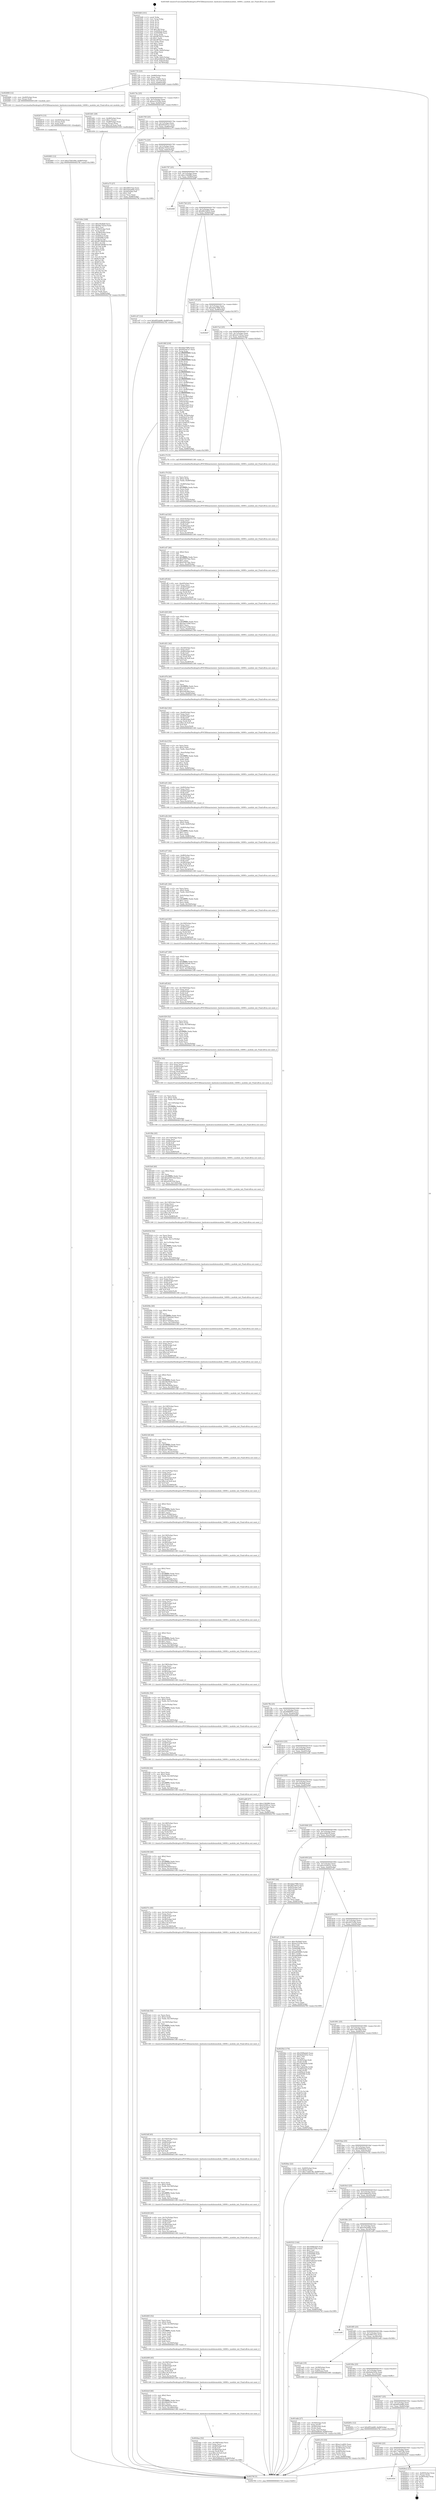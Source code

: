 digraph "0x4016d0" {
  label = "0x4016d0 (/mnt/c/Users/mathe/Desktop/tcc/POCII/binaries/extr_hashcatsrcmodulesmodule_14000.c_module_init_Final-ollvm.out::main(0))"
  labelloc = "t"
  node[shape=record]

  Entry [label="",width=0.3,height=0.3,shape=circle,fillcolor=black,style=filled]
  "0x401735" [label="{
     0x401735 [23]\l
     | [instrs]\l
     &nbsp;&nbsp;0x401735 \<+3\>: mov -0x68(%rbp),%eax\l
     &nbsp;&nbsp;0x401738 \<+2\>: mov %eax,%ecx\l
     &nbsp;&nbsp;0x40173a \<+6\>: sub $0xac1ce602,%ecx\l
     &nbsp;&nbsp;0x401740 \<+3\>: mov %eax,-0x7c(%rbp)\l
     &nbsp;&nbsp;0x401743 \<+3\>: mov %ecx,-0x80(%rbp)\l
     &nbsp;&nbsp;0x401746 \<+6\>: je 0000000000402668 \<main+0xf98\>\l
  }"]
  "0x402668" [label="{
     0x402668 [12]\l
     | [instrs]\l
     &nbsp;&nbsp;0x402668 \<+4\>: mov -0x40(%rbp),%rax\l
     &nbsp;&nbsp;0x40266c \<+3\>: mov (%rax),%rdi\l
     &nbsp;&nbsp;0x40266f \<+5\>: call 0000000000401240 \<module_init\>\l
     | [calls]\l
     &nbsp;&nbsp;0x401240 \{1\} (/mnt/c/Users/mathe/Desktop/tcc/POCII/binaries/extr_hashcatsrcmodulesmodule_14000.c_module_init_Final-ollvm.out::module_init)\l
  }"]
  "0x40174c" [label="{
     0x40174c [25]\l
     | [instrs]\l
     &nbsp;&nbsp;0x40174c \<+5\>: jmp 0000000000401751 \<main+0x81\>\l
     &nbsp;&nbsp;0x401751 \<+3\>: mov -0x7c(%rbp),%eax\l
     &nbsp;&nbsp;0x401754 \<+5\>: sub $0xac21018e,%eax\l
     &nbsp;&nbsp;0x401759 \<+6\>: mov %eax,-0x84(%rbp)\l
     &nbsp;&nbsp;0x40175f \<+6\>: je 0000000000401b81 \<main+0x4b1\>\l
  }"]
  Exit [label="",width=0.3,height=0.3,shape=circle,fillcolor=black,style=filled,peripheries=2]
  "0x401b81" [label="{
     0x401b81 [29]\l
     | [instrs]\l
     &nbsp;&nbsp;0x401b81 \<+4\>: mov -0x48(%rbp),%rax\l
     &nbsp;&nbsp;0x401b85 \<+6\>: movl $0x1,(%rax)\l
     &nbsp;&nbsp;0x401b8b \<+4\>: mov -0x48(%rbp),%rax\l
     &nbsp;&nbsp;0x401b8f \<+3\>: movslq (%rax),%rax\l
     &nbsp;&nbsp;0x401b92 \<+7\>: imul $0x1c8,%rax,%rdi\l
     &nbsp;&nbsp;0x401b99 \<+5\>: call 0000000000401050 \<malloc@plt\>\l
     | [calls]\l
     &nbsp;&nbsp;0x401050 \{1\} (unknown)\l
  }"]
  "0x401765" [label="{
     0x401765 [25]\l
     | [instrs]\l
     &nbsp;&nbsp;0x401765 \<+5\>: jmp 000000000040176a \<main+0x9a\>\l
     &nbsp;&nbsp;0x40176a \<+3\>: mov -0x7c(%rbp),%eax\l
     &nbsp;&nbsp;0x40176d \<+5\>: sub $0xb93e97a7,%eax\l
     &nbsp;&nbsp;0x401772 \<+6\>: mov %eax,-0x88(%rbp)\l
     &nbsp;&nbsp;0x401778 \<+6\>: je 0000000000401a75 \<main+0x3a5\>\l
  }"]
  "0x401959" [label="{
     0x401959\l
  }", style=dashed]
  "0x401a75" [label="{
     0x401a75 [27]\l
     | [instrs]\l
     &nbsp;&nbsp;0x401a75 \<+5\>: mov $0x59f315a2,%eax\l
     &nbsp;&nbsp;0x401a7a \<+5\>: mov $0x5542ab82,%ecx\l
     &nbsp;&nbsp;0x401a7f \<+3\>: mov -0x2d(%rbp),%dl\l
     &nbsp;&nbsp;0x401a82 \<+3\>: test $0x1,%dl\l
     &nbsp;&nbsp;0x401a85 \<+3\>: cmovne %ecx,%eax\l
     &nbsp;&nbsp;0x401a88 \<+3\>: mov %eax,-0x68(%rbp)\l
     &nbsp;&nbsp;0x401a8b \<+5\>: jmp 000000000040276f \<main+0x109f\>\l
  }"]
  "0x40177e" [label="{
     0x40177e [25]\l
     | [instrs]\l
     &nbsp;&nbsp;0x40177e \<+5\>: jmp 0000000000401783 \<main+0xb3\>\l
     &nbsp;&nbsp;0x401783 \<+3\>: mov -0x7c(%rbp),%eax\l
     &nbsp;&nbsp;0x401786 \<+5\>: sub $0xbbc703cd,%eax\l
     &nbsp;&nbsp;0x40178b \<+6\>: mov %eax,-0x8c(%rbp)\l
     &nbsp;&nbsp;0x401791 \<+6\>: je 0000000000401c47 \<main+0x577\>\l
  }"]
  "0x4026c2" [label="{
     0x4026c2 [21]\l
     | [instrs]\l
     &nbsp;&nbsp;0x4026c2 \<+4\>: mov -0x60(%rbp),%rax\l
     &nbsp;&nbsp;0x4026c6 \<+2\>: mov (%rax),%eax\l
     &nbsp;&nbsp;0x4026c8 \<+4\>: lea -0x28(%rbp),%rsp\l
     &nbsp;&nbsp;0x4026cc \<+1\>: pop %rbx\l
     &nbsp;&nbsp;0x4026cd \<+2\>: pop %r12\l
     &nbsp;&nbsp;0x4026cf \<+2\>: pop %r13\l
     &nbsp;&nbsp;0x4026d1 \<+2\>: pop %r14\l
     &nbsp;&nbsp;0x4026d3 \<+2\>: pop %r15\l
     &nbsp;&nbsp;0x4026d5 \<+1\>: pop %rbp\l
     &nbsp;&nbsp;0x4026d6 \<+1\>: ret\l
  }"]
  "0x401c47" [label="{
     0x401c47 [12]\l
     | [instrs]\l
     &nbsp;&nbsp;0x401c47 \<+7\>: movl $0x6f52ab89,-0x68(%rbp)\l
     &nbsp;&nbsp;0x401c4e \<+5\>: jmp 000000000040276f \<main+0x109f\>\l
  }"]
  "0x401797" [label="{
     0x401797 [25]\l
     | [instrs]\l
     &nbsp;&nbsp;0x401797 \<+5\>: jmp 000000000040179c \<main+0xcc\>\l
     &nbsp;&nbsp;0x40179c \<+3\>: mov -0x7c(%rbp),%eax\l
     &nbsp;&nbsp;0x40179f \<+5\>: sub $0xc1582f80,%eax\l
     &nbsp;&nbsp;0x4017a4 \<+6\>: mov %eax,-0x90(%rbp)\l
     &nbsp;&nbsp;0x4017aa \<+6\>: je 000000000040268f \<main+0xfbf\>\l
  }"]
  "0x402683" [label="{
     0x402683 [12]\l
     | [instrs]\l
     &nbsp;&nbsp;0x402683 \<+7\>: movl $0x37b8109d,-0x68(%rbp)\l
     &nbsp;&nbsp;0x40268a \<+5\>: jmp 000000000040276f \<main+0x109f\>\l
  }"]
  "0x40268f" [label="{
     0x40268f\l
  }", style=dashed]
  "0x4017b0" [label="{
     0x4017b0 [25]\l
     | [instrs]\l
     &nbsp;&nbsp;0x4017b0 \<+5\>: jmp 00000000004017b5 \<main+0xe5\>\l
     &nbsp;&nbsp;0x4017b5 \<+3\>: mov -0x7c(%rbp),%eax\l
     &nbsp;&nbsp;0x4017b8 \<+5\>: sub $0xd821b633,%eax\l
     &nbsp;&nbsp;0x4017bd \<+6\>: mov %eax,-0x94(%rbp)\l
     &nbsp;&nbsp;0x4017c3 \<+6\>: je 000000000040198f \<main+0x2bf\>\l
  }"]
  "0x402674" [label="{
     0x402674 [15]\l
     | [instrs]\l
     &nbsp;&nbsp;0x402674 \<+4\>: mov -0x40(%rbp),%rax\l
     &nbsp;&nbsp;0x402678 \<+3\>: mov (%rax),%rax\l
     &nbsp;&nbsp;0x40267b \<+3\>: mov %rax,%rdi\l
     &nbsp;&nbsp;0x40267e \<+5\>: call 0000000000401030 \<free@plt\>\l
     | [calls]\l
     &nbsp;&nbsp;0x401030 \{1\} (unknown)\l
  }"]
  "0x40198f" [label="{
     0x40198f [230]\l
     | [instrs]\l
     &nbsp;&nbsp;0x40198f \<+5\>: mov $0xdaba7966,%eax\l
     &nbsp;&nbsp;0x401994 \<+5\>: mov $0xb93e97a7,%ecx\l
     &nbsp;&nbsp;0x401999 \<+3\>: mov %rsp,%rdx\l
     &nbsp;&nbsp;0x40199c \<+4\>: add $0xfffffffffffffff0,%rdx\l
     &nbsp;&nbsp;0x4019a0 \<+3\>: mov %rdx,%rsp\l
     &nbsp;&nbsp;0x4019a3 \<+4\>: mov %rdx,-0x60(%rbp)\l
     &nbsp;&nbsp;0x4019a7 \<+3\>: mov %rsp,%rdx\l
     &nbsp;&nbsp;0x4019aa \<+4\>: add $0xfffffffffffffff0,%rdx\l
     &nbsp;&nbsp;0x4019ae \<+3\>: mov %rdx,%rsp\l
     &nbsp;&nbsp;0x4019b1 \<+3\>: mov %rsp,%rsi\l
     &nbsp;&nbsp;0x4019b4 \<+4\>: add $0xfffffffffffffff0,%rsi\l
     &nbsp;&nbsp;0x4019b8 \<+3\>: mov %rsi,%rsp\l
     &nbsp;&nbsp;0x4019bb \<+4\>: mov %rsi,-0x58(%rbp)\l
     &nbsp;&nbsp;0x4019bf \<+3\>: mov %rsp,%rsi\l
     &nbsp;&nbsp;0x4019c2 \<+4\>: add $0xfffffffffffffff0,%rsi\l
     &nbsp;&nbsp;0x4019c6 \<+3\>: mov %rsi,%rsp\l
     &nbsp;&nbsp;0x4019c9 \<+4\>: mov %rsi,-0x50(%rbp)\l
     &nbsp;&nbsp;0x4019cd \<+3\>: mov %rsp,%rsi\l
     &nbsp;&nbsp;0x4019d0 \<+4\>: add $0xfffffffffffffff0,%rsi\l
     &nbsp;&nbsp;0x4019d4 \<+3\>: mov %rsi,%rsp\l
     &nbsp;&nbsp;0x4019d7 \<+4\>: mov %rsi,-0x48(%rbp)\l
     &nbsp;&nbsp;0x4019db \<+3\>: mov %rsp,%rsi\l
     &nbsp;&nbsp;0x4019de \<+4\>: add $0xfffffffffffffff0,%rsi\l
     &nbsp;&nbsp;0x4019e2 \<+3\>: mov %rsi,%rsp\l
     &nbsp;&nbsp;0x4019e5 \<+4\>: mov %rsi,-0x40(%rbp)\l
     &nbsp;&nbsp;0x4019e9 \<+3\>: mov %rsp,%rsi\l
     &nbsp;&nbsp;0x4019ec \<+4\>: add $0xfffffffffffffff0,%rsi\l
     &nbsp;&nbsp;0x4019f0 \<+3\>: mov %rsi,%rsp\l
     &nbsp;&nbsp;0x4019f3 \<+4\>: mov %rsi,-0x38(%rbp)\l
     &nbsp;&nbsp;0x4019f7 \<+4\>: mov -0x60(%rbp),%rsi\l
     &nbsp;&nbsp;0x4019fb \<+6\>: movl $0x0,(%rsi)\l
     &nbsp;&nbsp;0x401a01 \<+3\>: mov -0x6c(%rbp),%edi\l
     &nbsp;&nbsp;0x401a04 \<+2\>: mov %edi,(%rdx)\l
     &nbsp;&nbsp;0x401a06 \<+4\>: mov -0x58(%rbp),%rsi\l
     &nbsp;&nbsp;0x401a0a \<+4\>: mov -0x78(%rbp),%r8\l
     &nbsp;&nbsp;0x401a0e \<+3\>: mov %r8,(%rsi)\l
     &nbsp;&nbsp;0x401a11 \<+3\>: cmpl $0x2,(%rdx)\l
     &nbsp;&nbsp;0x401a14 \<+4\>: setne %r9b\l
     &nbsp;&nbsp;0x401a18 \<+4\>: and $0x1,%r9b\l
     &nbsp;&nbsp;0x401a1c \<+4\>: mov %r9b,-0x2d(%rbp)\l
     &nbsp;&nbsp;0x401a20 \<+8\>: mov 0x4050c4,%r10d\l
     &nbsp;&nbsp;0x401a28 \<+8\>: mov 0x405088,%r11d\l
     &nbsp;&nbsp;0x401a30 \<+3\>: mov %r10d,%ebx\l
     &nbsp;&nbsp;0x401a33 \<+6\>: sub $0x31ba6235,%ebx\l
     &nbsp;&nbsp;0x401a39 \<+3\>: sub $0x1,%ebx\l
     &nbsp;&nbsp;0x401a3c \<+6\>: add $0x31ba6235,%ebx\l
     &nbsp;&nbsp;0x401a42 \<+4\>: imul %ebx,%r10d\l
     &nbsp;&nbsp;0x401a46 \<+4\>: and $0x1,%r10d\l
     &nbsp;&nbsp;0x401a4a \<+4\>: cmp $0x0,%r10d\l
     &nbsp;&nbsp;0x401a4e \<+4\>: sete %r9b\l
     &nbsp;&nbsp;0x401a52 \<+4\>: cmp $0xa,%r11d\l
     &nbsp;&nbsp;0x401a56 \<+4\>: setl %r14b\l
     &nbsp;&nbsp;0x401a5a \<+3\>: mov %r9b,%r15b\l
     &nbsp;&nbsp;0x401a5d \<+3\>: and %r14b,%r15b\l
     &nbsp;&nbsp;0x401a60 \<+3\>: xor %r14b,%r9b\l
     &nbsp;&nbsp;0x401a63 \<+3\>: or %r9b,%r15b\l
     &nbsp;&nbsp;0x401a66 \<+4\>: test $0x1,%r15b\l
     &nbsp;&nbsp;0x401a6a \<+3\>: cmovne %ecx,%eax\l
     &nbsp;&nbsp;0x401a6d \<+3\>: mov %eax,-0x68(%rbp)\l
     &nbsp;&nbsp;0x401a70 \<+5\>: jmp 000000000040276f \<main+0x109f\>\l
  }"]
  "0x4017c9" [label="{
     0x4017c9 [25]\l
     | [instrs]\l
     &nbsp;&nbsp;0x4017c9 \<+5\>: jmp 00000000004017ce \<main+0xfe\>\l
     &nbsp;&nbsp;0x4017ce \<+3\>: mov -0x7c(%rbp),%eax\l
     &nbsp;&nbsp;0x4017d1 \<+5\>: sub $0xdaba7966,%eax\l
     &nbsp;&nbsp;0x4017d6 \<+6\>: mov %eax,-0x98(%rbp)\l
     &nbsp;&nbsp;0x4017dc \<+6\>: je 00000000004026d7 \<main+0x1007\>\l
  }"]
  "0x4024ee" [label="{
     0x4024ee [52]\l
     | [instrs]\l
     &nbsp;&nbsp;0x4024ee \<+6\>: mov -0x168(%rbp),%ecx\l
     &nbsp;&nbsp;0x4024f4 \<+3\>: imul %eax,%ecx\l
     &nbsp;&nbsp;0x4024f7 \<+4\>: mov -0x40(%rbp),%r8\l
     &nbsp;&nbsp;0x4024fb \<+3\>: mov (%r8),%r8\l
     &nbsp;&nbsp;0x4024fe \<+4\>: mov -0x38(%rbp),%r9\l
     &nbsp;&nbsp;0x402502 \<+3\>: movslq (%r9),%r9\l
     &nbsp;&nbsp;0x402505 \<+7\>: imul $0x1c8,%r9,%r9\l
     &nbsp;&nbsp;0x40250c \<+3\>: add %r9,%r8\l
     &nbsp;&nbsp;0x40250f \<+7\>: mov %ecx,0x1c0(%r8)\l
     &nbsp;&nbsp;0x402516 \<+7\>: movl $0x5286ad1d,-0x68(%rbp)\l
     &nbsp;&nbsp;0x40251d \<+5\>: jmp 000000000040276f \<main+0x109f\>\l
  }"]
  "0x4026d7" [label="{
     0x4026d7\l
  }", style=dashed]
  "0x4017e2" [label="{
     0x4017e2 [25]\l
     | [instrs]\l
     &nbsp;&nbsp;0x4017e2 \<+5\>: jmp 00000000004017e7 \<main+0x117\>\l
     &nbsp;&nbsp;0x4017e7 \<+3\>: mov -0x7c(%rbp),%eax\l
     &nbsp;&nbsp;0x4017ea \<+5\>: sub $0xe41195ca,%eax\l
     &nbsp;&nbsp;0x4017ef \<+6\>: mov %eax,-0x9c(%rbp)\l
     &nbsp;&nbsp;0x4017f5 \<+6\>: je 0000000000401c74 \<main+0x5a4\>\l
  }"]
  "0x4024c6" [label="{
     0x4024c6 [40]\l
     | [instrs]\l
     &nbsp;&nbsp;0x4024c6 \<+5\>: mov $0x2,%ecx\l
     &nbsp;&nbsp;0x4024cb \<+1\>: cltd\l
     &nbsp;&nbsp;0x4024cc \<+2\>: idiv %ecx\l
     &nbsp;&nbsp;0x4024ce \<+6\>: imul $0xfffffffe,%edx,%ecx\l
     &nbsp;&nbsp;0x4024d4 \<+6\>: sub $0x26fa935e,%ecx\l
     &nbsp;&nbsp;0x4024da \<+3\>: add $0x1,%ecx\l
     &nbsp;&nbsp;0x4024dd \<+6\>: add $0x26fa935e,%ecx\l
     &nbsp;&nbsp;0x4024e3 \<+6\>: mov %ecx,-0x168(%rbp)\l
     &nbsp;&nbsp;0x4024e9 \<+5\>: call 0000000000401160 \<next_i\>\l
     | [calls]\l
     &nbsp;&nbsp;0x401160 \{1\} (/mnt/c/Users/mathe/Desktop/tcc/POCII/binaries/extr_hashcatsrcmodulesmodule_14000.c_module_init_Final-ollvm.out::next_i)\l
  }"]
  "0x401c74" [label="{
     0x401c74 [5]\l
     | [instrs]\l
     &nbsp;&nbsp;0x401c74 \<+5\>: call 0000000000401160 \<next_i\>\l
     | [calls]\l
     &nbsp;&nbsp;0x401160 \{1\} (/mnt/c/Users/mathe/Desktop/tcc/POCII/binaries/extr_hashcatsrcmodulesmodule_14000.c_module_init_Final-ollvm.out::next_i)\l
  }"]
  "0x4017fb" [label="{
     0x4017fb [25]\l
     | [instrs]\l
     &nbsp;&nbsp;0x4017fb \<+5\>: jmp 0000000000401800 \<main+0x130\>\l
     &nbsp;&nbsp;0x401800 \<+3\>: mov -0x7c(%rbp),%eax\l
     &nbsp;&nbsp;0x401803 \<+5\>: sub $0xf0f68953,%eax\l
     &nbsp;&nbsp;0x401808 \<+6\>: mov %eax,-0xa0(%rbp)\l
     &nbsp;&nbsp;0x40180e \<+6\>: je 000000000040269b \<main+0xfcb\>\l
  }"]
  "0x402499" [label="{
     0x402499 [45]\l
     | [instrs]\l
     &nbsp;&nbsp;0x402499 \<+6\>: mov -0x164(%rbp),%ecx\l
     &nbsp;&nbsp;0x40249f \<+3\>: imul %eax,%ecx\l
     &nbsp;&nbsp;0x4024a2 \<+4\>: mov -0x40(%rbp),%r8\l
     &nbsp;&nbsp;0x4024a6 \<+3\>: mov (%r8),%r8\l
     &nbsp;&nbsp;0x4024a9 \<+4\>: mov -0x38(%rbp),%r9\l
     &nbsp;&nbsp;0x4024ad \<+3\>: movslq (%r9),%r9\l
     &nbsp;&nbsp;0x4024b0 \<+7\>: imul $0x1c8,%r9,%r9\l
     &nbsp;&nbsp;0x4024b7 \<+3\>: add %r9,%r8\l
     &nbsp;&nbsp;0x4024ba \<+7\>: mov %ecx,0x1bc(%r8)\l
     &nbsp;&nbsp;0x4024c1 \<+5\>: call 0000000000401160 \<next_i\>\l
     | [calls]\l
     &nbsp;&nbsp;0x401160 \{1\} (/mnt/c/Users/mathe/Desktop/tcc/POCII/binaries/extr_hashcatsrcmodulesmodule_14000.c_module_init_Final-ollvm.out::next_i)\l
  }"]
  "0x40269b" [label="{
     0x40269b\l
  }", style=dashed]
  "0x401814" [label="{
     0x401814 [25]\l
     | [instrs]\l
     &nbsp;&nbsp;0x401814 \<+5\>: jmp 0000000000401819 \<main+0x149\>\l
     &nbsp;&nbsp;0x401819 \<+3\>: mov -0x7c(%rbp),%eax\l
     &nbsp;&nbsp;0x40181c \<+5\>: sub $0xf3dd9e4f,%eax\l
     &nbsp;&nbsp;0x401821 \<+6\>: mov %eax,-0xa4(%rbp)\l
     &nbsp;&nbsp;0x401827 \<+6\>: je 0000000000401ad6 \<main+0x406\>\l
  }"]
  "0x402465" [label="{
     0x402465 [52]\l
     | [instrs]\l
     &nbsp;&nbsp;0x402465 \<+2\>: xor %ecx,%ecx\l
     &nbsp;&nbsp;0x402467 \<+5\>: mov $0x2,%edx\l
     &nbsp;&nbsp;0x40246c \<+6\>: mov %edx,-0x160(%rbp)\l
     &nbsp;&nbsp;0x402472 \<+1\>: cltd\l
     &nbsp;&nbsp;0x402473 \<+6\>: mov -0x160(%rbp),%esi\l
     &nbsp;&nbsp;0x402479 \<+2\>: idiv %esi\l
     &nbsp;&nbsp;0x40247b \<+6\>: imul $0xfffffffe,%edx,%edx\l
     &nbsp;&nbsp;0x402481 \<+2\>: mov %ecx,%edi\l
     &nbsp;&nbsp;0x402483 \<+2\>: sub %edx,%edi\l
     &nbsp;&nbsp;0x402485 \<+2\>: mov %ecx,%edx\l
     &nbsp;&nbsp;0x402487 \<+3\>: sub $0x1,%edx\l
     &nbsp;&nbsp;0x40248a \<+2\>: add %edx,%edi\l
     &nbsp;&nbsp;0x40248c \<+2\>: sub %edi,%ecx\l
     &nbsp;&nbsp;0x40248e \<+6\>: mov %ecx,-0x164(%rbp)\l
     &nbsp;&nbsp;0x402494 \<+5\>: call 0000000000401160 \<next_i\>\l
     | [calls]\l
     &nbsp;&nbsp;0x401160 \{1\} (/mnt/c/Users/mathe/Desktop/tcc/POCII/binaries/extr_hashcatsrcmodulesmodule_14000.c_module_init_Final-ollvm.out::next_i)\l
  }"]
  "0x401ad6" [label="{
     0x401ad6 [27]\l
     | [instrs]\l
     &nbsp;&nbsp;0x401ad6 \<+5\>: mov $0xc1582f80,%eax\l
     &nbsp;&nbsp;0x401adb \<+5\>: mov $0x233581a1,%ecx\l
     &nbsp;&nbsp;0x401ae0 \<+3\>: mov -0x2c(%rbp),%edx\l
     &nbsp;&nbsp;0x401ae3 \<+3\>: cmp $0x0,%edx\l
     &nbsp;&nbsp;0x401ae6 \<+3\>: cmove %ecx,%eax\l
     &nbsp;&nbsp;0x401ae9 \<+3\>: mov %eax,-0x68(%rbp)\l
     &nbsp;&nbsp;0x401aec \<+5\>: jmp 000000000040276f \<main+0x109f\>\l
  }"]
  "0x40182d" [label="{
     0x40182d [25]\l
     | [instrs]\l
     &nbsp;&nbsp;0x40182d \<+5\>: jmp 0000000000401832 \<main+0x162\>\l
     &nbsp;&nbsp;0x401832 \<+3\>: mov -0x7c(%rbp),%eax\l
     &nbsp;&nbsp;0x401835 \<+5\>: sub $0xc5b39a8,%eax\l
     &nbsp;&nbsp;0x40183a \<+6\>: mov %eax,-0xa8(%rbp)\l
     &nbsp;&nbsp;0x401840 \<+6\>: je 0000000000402713 \<main+0x1043\>\l
  }"]
  "0x402438" [label="{
     0x402438 [45]\l
     | [instrs]\l
     &nbsp;&nbsp;0x402438 \<+6\>: mov -0x15c(%rbp),%ecx\l
     &nbsp;&nbsp;0x40243e \<+3\>: imul %eax,%ecx\l
     &nbsp;&nbsp;0x402441 \<+4\>: mov -0x40(%rbp),%r8\l
     &nbsp;&nbsp;0x402445 \<+3\>: mov (%r8),%r8\l
     &nbsp;&nbsp;0x402448 \<+4\>: mov -0x38(%rbp),%r9\l
     &nbsp;&nbsp;0x40244c \<+3\>: movslq (%r9),%r9\l
     &nbsp;&nbsp;0x40244f \<+7\>: imul $0x1c8,%r9,%r9\l
     &nbsp;&nbsp;0x402456 \<+3\>: add %r9,%r8\l
     &nbsp;&nbsp;0x402459 \<+7\>: mov %ecx,0x1b8(%r8)\l
     &nbsp;&nbsp;0x402460 \<+5\>: call 0000000000401160 \<next_i\>\l
     | [calls]\l
     &nbsp;&nbsp;0x401160 \{1\} (/mnt/c/Users/mathe/Desktop/tcc/POCII/binaries/extr_hashcatsrcmodulesmodule_14000.c_module_init_Final-ollvm.out::next_i)\l
  }"]
  "0x402713" [label="{
     0x402713\l
  }", style=dashed]
  "0x401846" [label="{
     0x401846 [25]\l
     | [instrs]\l
     &nbsp;&nbsp;0x401846 \<+5\>: jmp 000000000040184b \<main+0x17b\>\l
     &nbsp;&nbsp;0x40184b \<+3\>: mov -0x7c(%rbp),%eax\l
     &nbsp;&nbsp;0x40184e \<+5\>: sub $0xe24bb39,%eax\l
     &nbsp;&nbsp;0x401853 \<+6\>: mov %eax,-0xac(%rbp)\l
     &nbsp;&nbsp;0x401859 \<+6\>: je 0000000000401963 \<main+0x293\>\l
  }"]
  "0x40240c" [label="{
     0x40240c [44]\l
     | [instrs]\l
     &nbsp;&nbsp;0x40240c \<+2\>: xor %ecx,%ecx\l
     &nbsp;&nbsp;0x40240e \<+5\>: mov $0x2,%edx\l
     &nbsp;&nbsp;0x402413 \<+6\>: mov %edx,-0x158(%rbp)\l
     &nbsp;&nbsp;0x402419 \<+1\>: cltd\l
     &nbsp;&nbsp;0x40241a \<+6\>: mov -0x158(%rbp),%esi\l
     &nbsp;&nbsp;0x402420 \<+2\>: idiv %esi\l
     &nbsp;&nbsp;0x402422 \<+6\>: imul $0xfffffffe,%edx,%edx\l
     &nbsp;&nbsp;0x402428 \<+3\>: sub $0x1,%ecx\l
     &nbsp;&nbsp;0x40242b \<+2\>: sub %ecx,%edx\l
     &nbsp;&nbsp;0x40242d \<+6\>: mov %edx,-0x15c(%rbp)\l
     &nbsp;&nbsp;0x402433 \<+5\>: call 0000000000401160 \<next_i\>\l
     | [calls]\l
     &nbsp;&nbsp;0x401160 \{1\} (/mnt/c/Users/mathe/Desktop/tcc/POCII/binaries/extr_hashcatsrcmodulesmodule_14000.c_module_init_Final-ollvm.out::next_i)\l
  }"]
  "0x401963" [label="{
     0x401963 [44]\l
     | [instrs]\l
     &nbsp;&nbsp;0x401963 \<+5\>: mov $0xdaba7966,%eax\l
     &nbsp;&nbsp;0x401968 \<+5\>: mov $0xd821b633,%ecx\l
     &nbsp;&nbsp;0x40196d \<+3\>: mov -0x62(%rbp),%dl\l
     &nbsp;&nbsp;0x401970 \<+4\>: mov -0x61(%rbp),%sil\l
     &nbsp;&nbsp;0x401974 \<+3\>: mov %dl,%dil\l
     &nbsp;&nbsp;0x401977 \<+3\>: and %sil,%dil\l
     &nbsp;&nbsp;0x40197a \<+3\>: xor %sil,%dl\l
     &nbsp;&nbsp;0x40197d \<+3\>: or %dl,%dil\l
     &nbsp;&nbsp;0x401980 \<+4\>: test $0x1,%dil\l
     &nbsp;&nbsp;0x401984 \<+3\>: cmovne %ecx,%eax\l
     &nbsp;&nbsp;0x401987 \<+3\>: mov %eax,-0x68(%rbp)\l
     &nbsp;&nbsp;0x40198a \<+5\>: jmp 000000000040276f \<main+0x109f\>\l
  }"]
  "0x40185f" [label="{
     0x40185f [25]\l
     | [instrs]\l
     &nbsp;&nbsp;0x40185f \<+5\>: jmp 0000000000401864 \<main+0x194\>\l
     &nbsp;&nbsp;0x401864 \<+3\>: mov -0x7c(%rbp),%eax\l
     &nbsp;&nbsp;0x401867 \<+5\>: sub $0x233581a1,%eax\l
     &nbsp;&nbsp;0x40186c \<+6\>: mov %eax,-0xb0(%rbp)\l
     &nbsp;&nbsp;0x401872 \<+6\>: je 0000000000401af1 \<main+0x421\>\l
  }"]
  "0x40276f" [label="{
     0x40276f [5]\l
     | [instrs]\l
     &nbsp;&nbsp;0x40276f \<+5\>: jmp 0000000000401735 \<main+0x65\>\l
  }"]
  "0x4016d0" [label="{
     0x4016d0 [101]\l
     | [instrs]\l
     &nbsp;&nbsp;0x4016d0 \<+1\>: push %rbp\l
     &nbsp;&nbsp;0x4016d1 \<+3\>: mov %rsp,%rbp\l
     &nbsp;&nbsp;0x4016d4 \<+2\>: push %r15\l
     &nbsp;&nbsp;0x4016d6 \<+2\>: push %r14\l
     &nbsp;&nbsp;0x4016d8 \<+2\>: push %r13\l
     &nbsp;&nbsp;0x4016da \<+2\>: push %r12\l
     &nbsp;&nbsp;0x4016dc \<+1\>: push %rbx\l
     &nbsp;&nbsp;0x4016dd \<+7\>: sub $0x148,%rsp\l
     &nbsp;&nbsp;0x4016e4 \<+7\>: mov 0x4050c4,%eax\l
     &nbsp;&nbsp;0x4016eb \<+7\>: mov 0x405088,%ecx\l
     &nbsp;&nbsp;0x4016f2 \<+2\>: mov %eax,%edx\l
     &nbsp;&nbsp;0x4016f4 \<+6\>: sub $0xd87ba31f,%edx\l
     &nbsp;&nbsp;0x4016fa \<+3\>: sub $0x1,%edx\l
     &nbsp;&nbsp;0x4016fd \<+6\>: add $0xd87ba31f,%edx\l
     &nbsp;&nbsp;0x401703 \<+3\>: imul %edx,%eax\l
     &nbsp;&nbsp;0x401706 \<+3\>: and $0x1,%eax\l
     &nbsp;&nbsp;0x401709 \<+3\>: cmp $0x0,%eax\l
     &nbsp;&nbsp;0x40170c \<+4\>: sete %r8b\l
     &nbsp;&nbsp;0x401710 \<+4\>: and $0x1,%r8b\l
     &nbsp;&nbsp;0x401714 \<+4\>: mov %r8b,-0x62(%rbp)\l
     &nbsp;&nbsp;0x401718 \<+3\>: cmp $0xa,%ecx\l
     &nbsp;&nbsp;0x40171b \<+4\>: setl %r8b\l
     &nbsp;&nbsp;0x40171f \<+4\>: and $0x1,%r8b\l
     &nbsp;&nbsp;0x401723 \<+4\>: mov %r8b,-0x61(%rbp)\l
     &nbsp;&nbsp;0x401727 \<+7\>: movl $0xe24bb39,-0x68(%rbp)\l
     &nbsp;&nbsp;0x40172e \<+3\>: mov %edi,-0x6c(%rbp)\l
     &nbsp;&nbsp;0x401731 \<+4\>: mov %rsi,-0x78(%rbp)\l
  }"]
  "0x4023df" [label="{
     0x4023df [45]\l
     | [instrs]\l
     &nbsp;&nbsp;0x4023df \<+6\>: mov -0x154(%rbp),%ecx\l
     &nbsp;&nbsp;0x4023e5 \<+3\>: imul %eax,%ecx\l
     &nbsp;&nbsp;0x4023e8 \<+4\>: mov -0x40(%rbp),%r8\l
     &nbsp;&nbsp;0x4023ec \<+3\>: mov (%r8),%r8\l
     &nbsp;&nbsp;0x4023ef \<+4\>: mov -0x38(%rbp),%r9\l
     &nbsp;&nbsp;0x4023f3 \<+3\>: movslq (%r9),%r9\l
     &nbsp;&nbsp;0x4023f6 \<+7\>: imul $0x1c8,%r9,%r9\l
     &nbsp;&nbsp;0x4023fd \<+3\>: add %r9,%r8\l
     &nbsp;&nbsp;0x402400 \<+7\>: mov %ecx,0x1a0(%r8)\l
     &nbsp;&nbsp;0x402407 \<+5\>: call 0000000000401160 \<next_i\>\l
     | [calls]\l
     &nbsp;&nbsp;0x401160 \{1\} (/mnt/c/Users/mathe/Desktop/tcc/POCII/binaries/extr_hashcatsrcmodulesmodule_14000.c_module_init_Final-ollvm.out::next_i)\l
  }"]
  "0x401af1" [label="{
     0x401af1 [144]\l
     | [instrs]\l
     &nbsp;&nbsp;0x401af1 \<+5\>: mov $0xc5b39a8,%eax\l
     &nbsp;&nbsp;0x401af6 \<+5\>: mov $0xac21018e,%ecx\l
     &nbsp;&nbsp;0x401afb \<+2\>: mov $0x1,%dl\l
     &nbsp;&nbsp;0x401afd \<+7\>: mov 0x4050c4,%esi\l
     &nbsp;&nbsp;0x401b04 \<+7\>: mov 0x405088,%edi\l
     &nbsp;&nbsp;0x401b0b \<+3\>: mov %esi,%r8d\l
     &nbsp;&nbsp;0x401b0e \<+7\>: add $0xa49489f3,%r8d\l
     &nbsp;&nbsp;0x401b15 \<+4\>: sub $0x1,%r8d\l
     &nbsp;&nbsp;0x401b19 \<+7\>: sub $0xa49489f3,%r8d\l
     &nbsp;&nbsp;0x401b20 \<+4\>: imul %r8d,%esi\l
     &nbsp;&nbsp;0x401b24 \<+3\>: and $0x1,%esi\l
     &nbsp;&nbsp;0x401b27 \<+3\>: cmp $0x0,%esi\l
     &nbsp;&nbsp;0x401b2a \<+4\>: sete %r9b\l
     &nbsp;&nbsp;0x401b2e \<+3\>: cmp $0xa,%edi\l
     &nbsp;&nbsp;0x401b31 \<+4\>: setl %r10b\l
     &nbsp;&nbsp;0x401b35 \<+3\>: mov %r9b,%r11b\l
     &nbsp;&nbsp;0x401b38 \<+4\>: xor $0xff,%r11b\l
     &nbsp;&nbsp;0x401b3c \<+3\>: mov %r10b,%bl\l
     &nbsp;&nbsp;0x401b3f \<+3\>: xor $0xff,%bl\l
     &nbsp;&nbsp;0x401b42 \<+3\>: xor $0x0,%dl\l
     &nbsp;&nbsp;0x401b45 \<+3\>: mov %r11b,%r14b\l
     &nbsp;&nbsp;0x401b48 \<+4\>: and $0x0,%r14b\l
     &nbsp;&nbsp;0x401b4c \<+3\>: and %dl,%r9b\l
     &nbsp;&nbsp;0x401b4f \<+3\>: mov %bl,%r15b\l
     &nbsp;&nbsp;0x401b52 \<+4\>: and $0x0,%r15b\l
     &nbsp;&nbsp;0x401b56 \<+3\>: and %dl,%r10b\l
     &nbsp;&nbsp;0x401b59 \<+3\>: or %r9b,%r14b\l
     &nbsp;&nbsp;0x401b5c \<+3\>: or %r10b,%r15b\l
     &nbsp;&nbsp;0x401b5f \<+3\>: xor %r15b,%r14b\l
     &nbsp;&nbsp;0x401b62 \<+3\>: or %bl,%r11b\l
     &nbsp;&nbsp;0x401b65 \<+4\>: xor $0xff,%r11b\l
     &nbsp;&nbsp;0x401b69 \<+3\>: or $0x0,%dl\l
     &nbsp;&nbsp;0x401b6c \<+3\>: and %dl,%r11b\l
     &nbsp;&nbsp;0x401b6f \<+3\>: or %r11b,%r14b\l
     &nbsp;&nbsp;0x401b72 \<+4\>: test $0x1,%r14b\l
     &nbsp;&nbsp;0x401b76 \<+3\>: cmovne %ecx,%eax\l
     &nbsp;&nbsp;0x401b79 \<+3\>: mov %eax,-0x68(%rbp)\l
     &nbsp;&nbsp;0x401b7c \<+5\>: jmp 000000000040276f \<main+0x109f\>\l
  }"]
  "0x401878" [label="{
     0x401878 [25]\l
     | [instrs]\l
     &nbsp;&nbsp;0x401878 \<+5\>: jmp 000000000040187d \<main+0x1ad\>\l
     &nbsp;&nbsp;0x40187d \<+3\>: mov -0x7c(%rbp),%eax\l
     &nbsp;&nbsp;0x401880 \<+5\>: sub $0x2637e5fa,%eax\l
     &nbsp;&nbsp;0x401885 \<+6\>: mov %eax,-0xb4(%rbp)\l
     &nbsp;&nbsp;0x40188b \<+6\>: je 00000000004025b2 \<main+0xee2\>\l
  }"]
  "0x4023ab" [label="{
     0x4023ab [52]\l
     | [instrs]\l
     &nbsp;&nbsp;0x4023ab \<+2\>: xor %ecx,%ecx\l
     &nbsp;&nbsp;0x4023ad \<+5\>: mov $0x2,%edx\l
     &nbsp;&nbsp;0x4023b2 \<+6\>: mov %edx,-0x150(%rbp)\l
     &nbsp;&nbsp;0x4023b8 \<+1\>: cltd\l
     &nbsp;&nbsp;0x4023b9 \<+6\>: mov -0x150(%rbp),%esi\l
     &nbsp;&nbsp;0x4023bf \<+2\>: idiv %esi\l
     &nbsp;&nbsp;0x4023c1 \<+6\>: imul $0xfffffffe,%edx,%edx\l
     &nbsp;&nbsp;0x4023c7 \<+2\>: mov %ecx,%edi\l
     &nbsp;&nbsp;0x4023c9 \<+2\>: sub %edx,%edi\l
     &nbsp;&nbsp;0x4023cb \<+2\>: mov %ecx,%edx\l
     &nbsp;&nbsp;0x4023cd \<+3\>: sub $0x1,%edx\l
     &nbsp;&nbsp;0x4023d0 \<+2\>: add %edx,%edi\l
     &nbsp;&nbsp;0x4023d2 \<+2\>: sub %edi,%ecx\l
     &nbsp;&nbsp;0x4023d4 \<+6\>: mov %ecx,-0x154(%rbp)\l
     &nbsp;&nbsp;0x4023da \<+5\>: call 0000000000401160 \<next_i\>\l
     | [calls]\l
     &nbsp;&nbsp;0x401160 \{1\} (/mnt/c/Users/mathe/Desktop/tcc/POCII/binaries/extr_hashcatsrcmodulesmodule_14000.c_module_init_Final-ollvm.out::next_i)\l
  }"]
  "0x4025b2" [label="{
     0x4025b2 [170]\l
     | [instrs]\l
     &nbsp;&nbsp;0x4025b2 \<+5\>: mov $0x5098ade0,%eax\l
     &nbsp;&nbsp;0x4025b7 \<+5\>: mov $0x6a0e543e,%ecx\l
     &nbsp;&nbsp;0x4025bc \<+2\>: mov $0x1,%dl\l
     &nbsp;&nbsp;0x4025be \<+2\>: xor %esi,%esi\l
     &nbsp;&nbsp;0x4025c0 \<+4\>: mov -0x38(%rbp),%rdi\l
     &nbsp;&nbsp;0x4025c4 \<+3\>: mov (%rdi),%r8d\l
     &nbsp;&nbsp;0x4025c7 \<+7\>: add $0x7ed0e04b,%r8d\l
     &nbsp;&nbsp;0x4025ce \<+4\>: add $0x1,%r8d\l
     &nbsp;&nbsp;0x4025d2 \<+7\>: sub $0x7ed0e04b,%r8d\l
     &nbsp;&nbsp;0x4025d9 \<+4\>: mov -0x38(%rbp),%rdi\l
     &nbsp;&nbsp;0x4025dd \<+3\>: mov %r8d,(%rdi)\l
     &nbsp;&nbsp;0x4025e0 \<+8\>: mov 0x4050c4,%r8d\l
     &nbsp;&nbsp;0x4025e8 \<+8\>: mov 0x405088,%r9d\l
     &nbsp;&nbsp;0x4025f0 \<+3\>: sub $0x1,%esi\l
     &nbsp;&nbsp;0x4025f3 \<+3\>: mov %r8d,%r10d\l
     &nbsp;&nbsp;0x4025f6 \<+3\>: add %esi,%r10d\l
     &nbsp;&nbsp;0x4025f9 \<+4\>: imul %r10d,%r8d\l
     &nbsp;&nbsp;0x4025fd \<+4\>: and $0x1,%r8d\l
     &nbsp;&nbsp;0x402601 \<+4\>: cmp $0x0,%r8d\l
     &nbsp;&nbsp;0x402605 \<+4\>: sete %r11b\l
     &nbsp;&nbsp;0x402609 \<+4\>: cmp $0xa,%r9d\l
     &nbsp;&nbsp;0x40260d \<+3\>: setl %bl\l
     &nbsp;&nbsp;0x402610 \<+3\>: mov %r11b,%r14b\l
     &nbsp;&nbsp;0x402613 \<+4\>: xor $0xff,%r14b\l
     &nbsp;&nbsp;0x402617 \<+3\>: mov %bl,%r15b\l
     &nbsp;&nbsp;0x40261a \<+4\>: xor $0xff,%r15b\l
     &nbsp;&nbsp;0x40261e \<+3\>: xor $0x1,%dl\l
     &nbsp;&nbsp;0x402621 \<+3\>: mov %r14b,%r12b\l
     &nbsp;&nbsp;0x402624 \<+4\>: and $0xff,%r12b\l
     &nbsp;&nbsp;0x402628 \<+3\>: and %dl,%r11b\l
     &nbsp;&nbsp;0x40262b \<+3\>: mov %r15b,%r13b\l
     &nbsp;&nbsp;0x40262e \<+4\>: and $0xff,%r13b\l
     &nbsp;&nbsp;0x402632 \<+2\>: and %dl,%bl\l
     &nbsp;&nbsp;0x402634 \<+3\>: or %r11b,%r12b\l
     &nbsp;&nbsp;0x402637 \<+3\>: or %bl,%r13b\l
     &nbsp;&nbsp;0x40263a \<+3\>: xor %r13b,%r12b\l
     &nbsp;&nbsp;0x40263d \<+3\>: or %r15b,%r14b\l
     &nbsp;&nbsp;0x402640 \<+4\>: xor $0xff,%r14b\l
     &nbsp;&nbsp;0x402644 \<+3\>: or $0x1,%dl\l
     &nbsp;&nbsp;0x402647 \<+3\>: and %dl,%r14b\l
     &nbsp;&nbsp;0x40264a \<+3\>: or %r14b,%r12b\l
     &nbsp;&nbsp;0x40264d \<+4\>: test $0x1,%r12b\l
     &nbsp;&nbsp;0x402651 \<+3\>: cmovne %ecx,%eax\l
     &nbsp;&nbsp;0x402654 \<+3\>: mov %eax,-0x68(%rbp)\l
     &nbsp;&nbsp;0x402657 \<+5\>: jmp 000000000040276f \<main+0x109f\>\l
  }"]
  "0x401891" [label="{
     0x401891 [25]\l
     | [instrs]\l
     &nbsp;&nbsp;0x401891 \<+5\>: jmp 0000000000401896 \<main+0x1c6\>\l
     &nbsp;&nbsp;0x401896 \<+3\>: mov -0x7c(%rbp),%eax\l
     &nbsp;&nbsp;0x401899 \<+5\>: sub $0x37b8109d,%eax\l
     &nbsp;&nbsp;0x40189e \<+6\>: mov %eax,-0xb8(%rbp)\l
     &nbsp;&nbsp;0x4018a4 \<+6\>: je 00000000004026ac \<main+0xfdc\>\l
  }"]
  "0x40237e" [label="{
     0x40237e [45]\l
     | [instrs]\l
     &nbsp;&nbsp;0x40237e \<+6\>: mov -0x14c(%rbp),%ecx\l
     &nbsp;&nbsp;0x402384 \<+3\>: imul %eax,%ecx\l
     &nbsp;&nbsp;0x402387 \<+4\>: mov -0x40(%rbp),%r8\l
     &nbsp;&nbsp;0x40238b \<+3\>: mov (%r8),%r8\l
     &nbsp;&nbsp;0x40238e \<+4\>: mov -0x38(%rbp),%r9\l
     &nbsp;&nbsp;0x402392 \<+3\>: movslq (%r9),%r9\l
     &nbsp;&nbsp;0x402395 \<+7\>: imul $0x1c8,%r9,%r9\l
     &nbsp;&nbsp;0x40239c \<+3\>: add %r9,%r8\l
     &nbsp;&nbsp;0x40239f \<+7\>: mov %ecx,0x180(%r8)\l
     &nbsp;&nbsp;0x4023a6 \<+5\>: call 0000000000401160 \<next_i\>\l
     | [calls]\l
     &nbsp;&nbsp;0x401160 \{1\} (/mnt/c/Users/mathe/Desktop/tcc/POCII/binaries/extr_hashcatsrcmodulesmodule_14000.c_module_init_Final-ollvm.out::next_i)\l
  }"]
  "0x4026ac" [label="{
     0x4026ac [22]\l
     | [instrs]\l
     &nbsp;&nbsp;0x4026ac \<+4\>: mov -0x60(%rbp),%rax\l
     &nbsp;&nbsp;0x4026b0 \<+6\>: movl $0x0,(%rax)\l
     &nbsp;&nbsp;0x4026b6 \<+7\>: movl $0x77a6d7db,-0x68(%rbp)\l
     &nbsp;&nbsp;0x4026bd \<+5\>: jmp 000000000040276f \<main+0x109f\>\l
  }"]
  "0x4018aa" [label="{
     0x4018aa [25]\l
     | [instrs]\l
     &nbsp;&nbsp;0x4018aa \<+5\>: jmp 00000000004018af \<main+0x1df\>\l
     &nbsp;&nbsp;0x4018af \<+3\>: mov -0x7c(%rbp),%eax\l
     &nbsp;&nbsp;0x4018b2 \<+5\>: sub $0x5098ade0,%eax\l
     &nbsp;&nbsp;0x4018b7 \<+6\>: mov %eax,-0xbc(%rbp)\l
     &nbsp;&nbsp;0x4018bd \<+6\>: je 000000000040274d \<main+0x107d\>\l
  }"]
  "0x402356" [label="{
     0x402356 [40]\l
     | [instrs]\l
     &nbsp;&nbsp;0x402356 \<+5\>: mov $0x2,%ecx\l
     &nbsp;&nbsp;0x40235b \<+1\>: cltd\l
     &nbsp;&nbsp;0x40235c \<+2\>: idiv %ecx\l
     &nbsp;&nbsp;0x40235e \<+6\>: imul $0xfffffffe,%edx,%ecx\l
     &nbsp;&nbsp;0x402364 \<+6\>: sub $0x6fa5905f,%ecx\l
     &nbsp;&nbsp;0x40236a \<+3\>: add $0x1,%ecx\l
     &nbsp;&nbsp;0x40236d \<+6\>: add $0x6fa5905f,%ecx\l
     &nbsp;&nbsp;0x402373 \<+6\>: mov %ecx,-0x14c(%rbp)\l
     &nbsp;&nbsp;0x402379 \<+5\>: call 0000000000401160 \<next_i\>\l
     | [calls]\l
     &nbsp;&nbsp;0x401160 \{1\} (/mnt/c/Users/mathe/Desktop/tcc/POCII/binaries/extr_hashcatsrcmodulesmodule_14000.c_module_init_Final-ollvm.out::next_i)\l
  }"]
  "0x40274d" [label="{
     0x40274d\l
  }", style=dashed]
  "0x4018c3" [label="{
     0x4018c3 [25]\l
     | [instrs]\l
     &nbsp;&nbsp;0x4018c3 \<+5\>: jmp 00000000004018c8 \<main+0x1f8\>\l
     &nbsp;&nbsp;0x4018c8 \<+3\>: mov -0x7c(%rbp),%eax\l
     &nbsp;&nbsp;0x4018cb \<+5\>: sub $0x5286ad1d,%eax\l
     &nbsp;&nbsp;0x4018d0 \<+6\>: mov %eax,-0xc0(%rbp)\l
     &nbsp;&nbsp;0x4018d6 \<+6\>: je 0000000000402522 \<main+0xe52\>\l
  }"]
  "0x402329" [label="{
     0x402329 [45]\l
     | [instrs]\l
     &nbsp;&nbsp;0x402329 \<+6\>: mov -0x148(%rbp),%ecx\l
     &nbsp;&nbsp;0x40232f \<+3\>: imul %eax,%ecx\l
     &nbsp;&nbsp;0x402332 \<+4\>: mov -0x40(%rbp),%r8\l
     &nbsp;&nbsp;0x402336 \<+3\>: mov (%r8),%r8\l
     &nbsp;&nbsp;0x402339 \<+4\>: mov -0x38(%rbp),%r9\l
     &nbsp;&nbsp;0x40233d \<+3\>: movslq (%r9),%r9\l
     &nbsp;&nbsp;0x402340 \<+7\>: imul $0x1c8,%r9,%r9\l
     &nbsp;&nbsp;0x402347 \<+3\>: add %r9,%r8\l
     &nbsp;&nbsp;0x40234a \<+7\>: mov %ecx,0x17c(%r8)\l
     &nbsp;&nbsp;0x402351 \<+5\>: call 0000000000401160 \<next_i\>\l
     | [calls]\l
     &nbsp;&nbsp;0x401160 \{1\} (/mnt/c/Users/mathe/Desktop/tcc/POCII/binaries/extr_hashcatsrcmodulesmodule_14000.c_module_init_Final-ollvm.out::next_i)\l
  }"]
  "0x402522" [label="{
     0x402522 [144]\l
     | [instrs]\l
     &nbsp;&nbsp;0x402522 \<+5\>: mov $0x5098ade0,%eax\l
     &nbsp;&nbsp;0x402527 \<+5\>: mov $0x2637e5fa,%ecx\l
     &nbsp;&nbsp;0x40252c \<+2\>: mov $0x1,%dl\l
     &nbsp;&nbsp;0x40252e \<+7\>: mov 0x4050c4,%esi\l
     &nbsp;&nbsp;0x402535 \<+7\>: mov 0x405088,%edi\l
     &nbsp;&nbsp;0x40253c \<+3\>: mov %esi,%r8d\l
     &nbsp;&nbsp;0x40253f \<+7\>: add $0xf7a9aaa4,%r8d\l
     &nbsp;&nbsp;0x402546 \<+4\>: sub $0x1,%r8d\l
     &nbsp;&nbsp;0x40254a \<+7\>: sub $0xf7a9aaa4,%r8d\l
     &nbsp;&nbsp;0x402551 \<+4\>: imul %r8d,%esi\l
     &nbsp;&nbsp;0x402555 \<+3\>: and $0x1,%esi\l
     &nbsp;&nbsp;0x402558 \<+3\>: cmp $0x0,%esi\l
     &nbsp;&nbsp;0x40255b \<+4\>: sete %r9b\l
     &nbsp;&nbsp;0x40255f \<+3\>: cmp $0xa,%edi\l
     &nbsp;&nbsp;0x402562 \<+4\>: setl %r10b\l
     &nbsp;&nbsp;0x402566 \<+3\>: mov %r9b,%r11b\l
     &nbsp;&nbsp;0x402569 \<+4\>: xor $0xff,%r11b\l
     &nbsp;&nbsp;0x40256d \<+3\>: mov %r10b,%bl\l
     &nbsp;&nbsp;0x402570 \<+3\>: xor $0xff,%bl\l
     &nbsp;&nbsp;0x402573 \<+3\>: xor $0x0,%dl\l
     &nbsp;&nbsp;0x402576 \<+3\>: mov %r11b,%r14b\l
     &nbsp;&nbsp;0x402579 \<+4\>: and $0x0,%r14b\l
     &nbsp;&nbsp;0x40257d \<+3\>: and %dl,%r9b\l
     &nbsp;&nbsp;0x402580 \<+3\>: mov %bl,%r15b\l
     &nbsp;&nbsp;0x402583 \<+4\>: and $0x0,%r15b\l
     &nbsp;&nbsp;0x402587 \<+3\>: and %dl,%r10b\l
     &nbsp;&nbsp;0x40258a \<+3\>: or %r9b,%r14b\l
     &nbsp;&nbsp;0x40258d \<+3\>: or %r10b,%r15b\l
     &nbsp;&nbsp;0x402590 \<+3\>: xor %r15b,%r14b\l
     &nbsp;&nbsp;0x402593 \<+3\>: or %bl,%r11b\l
     &nbsp;&nbsp;0x402596 \<+4\>: xor $0xff,%r11b\l
     &nbsp;&nbsp;0x40259a \<+3\>: or $0x0,%dl\l
     &nbsp;&nbsp;0x40259d \<+3\>: and %dl,%r11b\l
     &nbsp;&nbsp;0x4025a0 \<+3\>: or %r11b,%r14b\l
     &nbsp;&nbsp;0x4025a3 \<+4\>: test $0x1,%r14b\l
     &nbsp;&nbsp;0x4025a7 \<+3\>: cmovne %ecx,%eax\l
     &nbsp;&nbsp;0x4025aa \<+3\>: mov %eax,-0x68(%rbp)\l
     &nbsp;&nbsp;0x4025ad \<+5\>: jmp 000000000040276f \<main+0x109f\>\l
  }"]
  "0x4018dc" [label="{
     0x4018dc [25]\l
     | [instrs]\l
     &nbsp;&nbsp;0x4018dc \<+5\>: jmp 00000000004018e1 \<main+0x211\>\l
     &nbsp;&nbsp;0x4018e1 \<+3\>: mov -0x7c(%rbp),%eax\l
     &nbsp;&nbsp;0x4018e4 \<+5\>: sub $0x5542ab82,%eax\l
     &nbsp;&nbsp;0x4018e9 \<+6\>: mov %eax,-0xc4(%rbp)\l
     &nbsp;&nbsp;0x4018ef \<+6\>: je 0000000000401a90 \<main+0x3c0\>\l
  }"]
  "0x4022fd" [label="{
     0x4022fd [44]\l
     | [instrs]\l
     &nbsp;&nbsp;0x4022fd \<+2\>: xor %ecx,%ecx\l
     &nbsp;&nbsp;0x4022ff \<+5\>: mov $0x2,%edx\l
     &nbsp;&nbsp;0x402304 \<+6\>: mov %edx,-0x144(%rbp)\l
     &nbsp;&nbsp;0x40230a \<+1\>: cltd\l
     &nbsp;&nbsp;0x40230b \<+6\>: mov -0x144(%rbp),%esi\l
     &nbsp;&nbsp;0x402311 \<+2\>: idiv %esi\l
     &nbsp;&nbsp;0x402313 \<+6\>: imul $0xfffffffe,%edx,%edx\l
     &nbsp;&nbsp;0x402319 \<+3\>: sub $0x1,%ecx\l
     &nbsp;&nbsp;0x40231c \<+2\>: sub %ecx,%edx\l
     &nbsp;&nbsp;0x40231e \<+6\>: mov %edx,-0x148(%rbp)\l
     &nbsp;&nbsp;0x402324 \<+5\>: call 0000000000401160 \<next_i\>\l
     | [calls]\l
     &nbsp;&nbsp;0x401160 \{1\} (/mnt/c/Users/mathe/Desktop/tcc/POCII/binaries/extr_hashcatsrcmodulesmodule_14000.c_module_init_Final-ollvm.out::next_i)\l
  }"]
  "0x401a90" [label="{
     0x401a90\l
  }", style=dashed]
  "0x4018f5" [label="{
     0x4018f5 [25]\l
     | [instrs]\l
     &nbsp;&nbsp;0x4018f5 \<+5\>: jmp 00000000004018fa \<main+0x22a\>\l
     &nbsp;&nbsp;0x4018fa \<+3\>: mov -0x7c(%rbp),%eax\l
     &nbsp;&nbsp;0x4018fd \<+5\>: sub $0x59f315a2,%eax\l
     &nbsp;&nbsp;0x401902 \<+6\>: mov %eax,-0xc8(%rbp)\l
     &nbsp;&nbsp;0x401908 \<+6\>: je 0000000000401aab \<main+0x3db\>\l
  }"]
  "0x4022d0" [label="{
     0x4022d0 [45]\l
     | [instrs]\l
     &nbsp;&nbsp;0x4022d0 \<+6\>: mov -0x140(%rbp),%ecx\l
     &nbsp;&nbsp;0x4022d6 \<+3\>: imul %eax,%ecx\l
     &nbsp;&nbsp;0x4022d9 \<+4\>: mov -0x40(%rbp),%r8\l
     &nbsp;&nbsp;0x4022dd \<+3\>: mov (%r8),%r8\l
     &nbsp;&nbsp;0x4022e0 \<+4\>: mov -0x38(%rbp),%r9\l
     &nbsp;&nbsp;0x4022e4 \<+3\>: movslq (%r9),%r9\l
     &nbsp;&nbsp;0x4022e7 \<+7\>: imul $0x1c8,%r9,%r9\l
     &nbsp;&nbsp;0x4022ee \<+3\>: add %r9,%r8\l
     &nbsp;&nbsp;0x4022f1 \<+7\>: mov %ecx,0x178(%r8)\l
     &nbsp;&nbsp;0x4022f8 \<+5\>: call 0000000000401160 \<next_i\>\l
     | [calls]\l
     &nbsp;&nbsp;0x401160 \{1\} (/mnt/c/Users/mathe/Desktop/tcc/POCII/binaries/extr_hashcatsrcmodulesmodule_14000.c_module_init_Final-ollvm.out::next_i)\l
  }"]
  "0x401aab" [label="{
     0x401aab [16]\l
     | [instrs]\l
     &nbsp;&nbsp;0x401aab \<+4\>: mov -0x58(%rbp),%rax\l
     &nbsp;&nbsp;0x401aaf \<+3\>: mov (%rax),%rax\l
     &nbsp;&nbsp;0x401ab2 \<+4\>: mov 0x8(%rax),%rdi\l
     &nbsp;&nbsp;0x401ab6 \<+5\>: call 0000000000401060 \<atoi@plt\>\l
     | [calls]\l
     &nbsp;&nbsp;0x401060 \{1\} (unknown)\l
  }"]
  "0x40190e" [label="{
     0x40190e [25]\l
     | [instrs]\l
     &nbsp;&nbsp;0x40190e \<+5\>: jmp 0000000000401913 \<main+0x243\>\l
     &nbsp;&nbsp;0x401913 \<+3\>: mov -0x7c(%rbp),%eax\l
     &nbsp;&nbsp;0x401916 \<+5\>: sub $0x6a0e543e,%eax\l
     &nbsp;&nbsp;0x40191b \<+6\>: mov %eax,-0xcc(%rbp)\l
     &nbsp;&nbsp;0x401921 \<+6\>: je 000000000040265c \<main+0xf8c\>\l
  }"]
  "0x401abb" [label="{
     0x401abb [27]\l
     | [instrs]\l
     &nbsp;&nbsp;0x401abb \<+4\>: mov -0x50(%rbp),%rdi\l
     &nbsp;&nbsp;0x401abf \<+2\>: mov %eax,(%rdi)\l
     &nbsp;&nbsp;0x401ac1 \<+4\>: mov -0x50(%rbp),%rdi\l
     &nbsp;&nbsp;0x401ac5 \<+2\>: mov (%rdi),%eax\l
     &nbsp;&nbsp;0x401ac7 \<+3\>: mov %eax,-0x2c(%rbp)\l
     &nbsp;&nbsp;0x401aca \<+7\>: movl $0xf3dd9e4f,-0x68(%rbp)\l
     &nbsp;&nbsp;0x401ad1 \<+5\>: jmp 000000000040276f \<main+0x109f\>\l
  }"]
  "0x401b9e" [label="{
     0x401b9e [169]\l
     | [instrs]\l
     &nbsp;&nbsp;0x401b9e \<+5\>: mov $0xc5b39a8,%ecx\l
     &nbsp;&nbsp;0x401ba3 \<+5\>: mov $0xbbc703cd,%edx\l
     &nbsp;&nbsp;0x401ba8 \<+3\>: mov $0x1,%sil\l
     &nbsp;&nbsp;0x401bab \<+4\>: mov -0x40(%rbp),%rdi\l
     &nbsp;&nbsp;0x401baf \<+3\>: mov %rax,(%rdi)\l
     &nbsp;&nbsp;0x401bb2 \<+4\>: mov -0x38(%rbp),%rax\l
     &nbsp;&nbsp;0x401bb6 \<+6\>: movl $0x0,(%rax)\l
     &nbsp;&nbsp;0x401bbc \<+8\>: mov 0x4050c4,%r8d\l
     &nbsp;&nbsp;0x401bc4 \<+8\>: mov 0x405088,%r9d\l
     &nbsp;&nbsp;0x401bcc \<+3\>: mov %r8d,%r10d\l
     &nbsp;&nbsp;0x401bcf \<+7\>: add $0xd97d9d8f,%r10d\l
     &nbsp;&nbsp;0x401bd6 \<+4\>: sub $0x1,%r10d\l
     &nbsp;&nbsp;0x401bda \<+7\>: sub $0xd97d9d8f,%r10d\l
     &nbsp;&nbsp;0x401be1 \<+4\>: imul %r10d,%r8d\l
     &nbsp;&nbsp;0x401be5 \<+4\>: and $0x1,%r8d\l
     &nbsp;&nbsp;0x401be9 \<+4\>: cmp $0x0,%r8d\l
     &nbsp;&nbsp;0x401bed \<+4\>: sete %r11b\l
     &nbsp;&nbsp;0x401bf1 \<+4\>: cmp $0xa,%r9d\l
     &nbsp;&nbsp;0x401bf5 \<+3\>: setl %bl\l
     &nbsp;&nbsp;0x401bf8 \<+3\>: mov %r11b,%r14b\l
     &nbsp;&nbsp;0x401bfb \<+4\>: xor $0xff,%r14b\l
     &nbsp;&nbsp;0x401bff \<+3\>: mov %bl,%r15b\l
     &nbsp;&nbsp;0x401c02 \<+4\>: xor $0xff,%r15b\l
     &nbsp;&nbsp;0x401c06 \<+4\>: xor $0x0,%sil\l
     &nbsp;&nbsp;0x401c0a \<+3\>: mov %r14b,%r12b\l
     &nbsp;&nbsp;0x401c0d \<+4\>: and $0x0,%r12b\l
     &nbsp;&nbsp;0x401c11 \<+3\>: and %sil,%r11b\l
     &nbsp;&nbsp;0x401c14 \<+3\>: mov %r15b,%r13b\l
     &nbsp;&nbsp;0x401c17 \<+4\>: and $0x0,%r13b\l
     &nbsp;&nbsp;0x401c1b \<+3\>: and %sil,%bl\l
     &nbsp;&nbsp;0x401c1e \<+3\>: or %r11b,%r12b\l
     &nbsp;&nbsp;0x401c21 \<+3\>: or %bl,%r13b\l
     &nbsp;&nbsp;0x401c24 \<+3\>: xor %r13b,%r12b\l
     &nbsp;&nbsp;0x401c27 \<+3\>: or %r15b,%r14b\l
     &nbsp;&nbsp;0x401c2a \<+4\>: xor $0xff,%r14b\l
     &nbsp;&nbsp;0x401c2e \<+4\>: or $0x0,%sil\l
     &nbsp;&nbsp;0x401c32 \<+3\>: and %sil,%r14b\l
     &nbsp;&nbsp;0x401c35 \<+3\>: or %r14b,%r12b\l
     &nbsp;&nbsp;0x401c38 \<+4\>: test $0x1,%r12b\l
     &nbsp;&nbsp;0x401c3c \<+3\>: cmovne %edx,%ecx\l
     &nbsp;&nbsp;0x401c3f \<+3\>: mov %ecx,-0x68(%rbp)\l
     &nbsp;&nbsp;0x401c42 \<+5\>: jmp 000000000040276f \<main+0x109f\>\l
  }"]
  "0x40229c" [label="{
     0x40229c [52]\l
     | [instrs]\l
     &nbsp;&nbsp;0x40229c \<+2\>: xor %ecx,%ecx\l
     &nbsp;&nbsp;0x40229e \<+5\>: mov $0x2,%edx\l
     &nbsp;&nbsp;0x4022a3 \<+6\>: mov %edx,-0x13c(%rbp)\l
     &nbsp;&nbsp;0x4022a9 \<+1\>: cltd\l
     &nbsp;&nbsp;0x4022aa \<+6\>: mov -0x13c(%rbp),%esi\l
     &nbsp;&nbsp;0x4022b0 \<+2\>: idiv %esi\l
     &nbsp;&nbsp;0x4022b2 \<+6\>: imul $0xfffffffe,%edx,%edx\l
     &nbsp;&nbsp;0x4022b8 \<+2\>: mov %ecx,%edi\l
     &nbsp;&nbsp;0x4022ba \<+2\>: sub %edx,%edi\l
     &nbsp;&nbsp;0x4022bc \<+2\>: mov %ecx,%edx\l
     &nbsp;&nbsp;0x4022be \<+3\>: sub $0x1,%edx\l
     &nbsp;&nbsp;0x4022c1 \<+2\>: add %edx,%edi\l
     &nbsp;&nbsp;0x4022c3 \<+2\>: sub %edi,%ecx\l
     &nbsp;&nbsp;0x4022c5 \<+6\>: mov %ecx,-0x140(%rbp)\l
     &nbsp;&nbsp;0x4022cb \<+5\>: call 0000000000401160 \<next_i\>\l
     | [calls]\l
     &nbsp;&nbsp;0x401160 \{1\} (/mnt/c/Users/mathe/Desktop/tcc/POCII/binaries/extr_hashcatsrcmodulesmodule_14000.c_module_init_Final-ollvm.out::next_i)\l
  }"]
  "0x40265c" [label="{
     0x40265c [12]\l
     | [instrs]\l
     &nbsp;&nbsp;0x40265c \<+7\>: movl $0x6f52ab89,-0x68(%rbp)\l
     &nbsp;&nbsp;0x402663 \<+5\>: jmp 000000000040276f \<main+0x109f\>\l
  }"]
  "0x401927" [label="{
     0x401927 [25]\l
     | [instrs]\l
     &nbsp;&nbsp;0x401927 \<+5\>: jmp 000000000040192c \<main+0x25c\>\l
     &nbsp;&nbsp;0x40192c \<+3\>: mov -0x7c(%rbp),%eax\l
     &nbsp;&nbsp;0x40192f \<+5\>: sub $0x6f52ab89,%eax\l
     &nbsp;&nbsp;0x401934 \<+6\>: mov %eax,-0xd0(%rbp)\l
     &nbsp;&nbsp;0x40193a \<+6\>: je 0000000000401c53 \<main+0x583\>\l
  }"]
  "0x40226f" [label="{
     0x40226f [45]\l
     | [instrs]\l
     &nbsp;&nbsp;0x40226f \<+6\>: mov -0x138(%rbp),%ecx\l
     &nbsp;&nbsp;0x402275 \<+3\>: imul %eax,%ecx\l
     &nbsp;&nbsp;0x402278 \<+4\>: mov -0x40(%rbp),%r8\l
     &nbsp;&nbsp;0x40227c \<+3\>: mov (%r8),%r8\l
     &nbsp;&nbsp;0x40227f \<+4\>: mov -0x38(%rbp),%r9\l
     &nbsp;&nbsp;0x402283 \<+3\>: movslq (%r9),%r9\l
     &nbsp;&nbsp;0x402286 \<+7\>: imul $0x1c8,%r9,%r9\l
     &nbsp;&nbsp;0x40228d \<+3\>: add %r9,%r8\l
     &nbsp;&nbsp;0x402290 \<+7\>: mov %ecx,0x174(%r8)\l
     &nbsp;&nbsp;0x402297 \<+5\>: call 0000000000401160 \<next_i\>\l
     | [calls]\l
     &nbsp;&nbsp;0x401160 \{1\} (/mnt/c/Users/mathe/Desktop/tcc/POCII/binaries/extr_hashcatsrcmodulesmodule_14000.c_module_init_Final-ollvm.out::next_i)\l
  }"]
  "0x401c53" [label="{
     0x401c53 [33]\l
     | [instrs]\l
     &nbsp;&nbsp;0x401c53 \<+5\>: mov $0xac1ce602,%eax\l
     &nbsp;&nbsp;0x401c58 \<+5\>: mov $0xe41195ca,%ecx\l
     &nbsp;&nbsp;0x401c5d \<+4\>: mov -0x38(%rbp),%rdx\l
     &nbsp;&nbsp;0x401c61 \<+2\>: mov (%rdx),%esi\l
     &nbsp;&nbsp;0x401c63 \<+4\>: mov -0x48(%rbp),%rdx\l
     &nbsp;&nbsp;0x401c67 \<+2\>: cmp (%rdx),%esi\l
     &nbsp;&nbsp;0x401c69 \<+3\>: cmovl %ecx,%eax\l
     &nbsp;&nbsp;0x401c6c \<+3\>: mov %eax,-0x68(%rbp)\l
     &nbsp;&nbsp;0x401c6f \<+5\>: jmp 000000000040276f \<main+0x109f\>\l
  }"]
  "0x401940" [label="{
     0x401940 [25]\l
     | [instrs]\l
     &nbsp;&nbsp;0x401940 \<+5\>: jmp 0000000000401945 \<main+0x275\>\l
     &nbsp;&nbsp;0x401945 \<+3\>: mov -0x7c(%rbp),%eax\l
     &nbsp;&nbsp;0x401948 \<+5\>: sub $0x77a6d7db,%eax\l
     &nbsp;&nbsp;0x40194d \<+6\>: mov %eax,-0xd4(%rbp)\l
     &nbsp;&nbsp;0x401953 \<+6\>: je 00000000004026c2 \<main+0xff2\>\l
  }"]
  "0x401c79" [label="{
     0x401c79 [52]\l
     | [instrs]\l
     &nbsp;&nbsp;0x401c79 \<+2\>: xor %ecx,%ecx\l
     &nbsp;&nbsp;0x401c7b \<+5\>: mov $0x2,%edx\l
     &nbsp;&nbsp;0x401c80 \<+6\>: mov %edx,-0xd8(%rbp)\l
     &nbsp;&nbsp;0x401c86 \<+1\>: cltd\l
     &nbsp;&nbsp;0x401c87 \<+6\>: mov -0xd8(%rbp),%esi\l
     &nbsp;&nbsp;0x401c8d \<+2\>: idiv %esi\l
     &nbsp;&nbsp;0x401c8f \<+6\>: imul $0xfffffffe,%edx,%edx\l
     &nbsp;&nbsp;0x401c95 \<+2\>: mov %ecx,%edi\l
     &nbsp;&nbsp;0x401c97 \<+2\>: sub %edx,%edi\l
     &nbsp;&nbsp;0x401c99 \<+2\>: mov %ecx,%edx\l
     &nbsp;&nbsp;0x401c9b \<+3\>: sub $0x1,%edx\l
     &nbsp;&nbsp;0x401c9e \<+2\>: add %edx,%edi\l
     &nbsp;&nbsp;0x401ca0 \<+2\>: sub %edi,%ecx\l
     &nbsp;&nbsp;0x401ca2 \<+6\>: mov %ecx,-0xdc(%rbp)\l
     &nbsp;&nbsp;0x401ca8 \<+5\>: call 0000000000401160 \<next_i\>\l
     | [calls]\l
     &nbsp;&nbsp;0x401160 \{1\} (/mnt/c/Users/mathe/Desktop/tcc/POCII/binaries/extr_hashcatsrcmodulesmodule_14000.c_module_init_Final-ollvm.out::next_i)\l
  }"]
  "0x401cad" [label="{
     0x401cad [42]\l
     | [instrs]\l
     &nbsp;&nbsp;0x401cad \<+6\>: mov -0xdc(%rbp),%ecx\l
     &nbsp;&nbsp;0x401cb3 \<+3\>: imul %eax,%ecx\l
     &nbsp;&nbsp;0x401cb6 \<+4\>: mov -0x40(%rbp),%r8\l
     &nbsp;&nbsp;0x401cba \<+3\>: mov (%r8),%r8\l
     &nbsp;&nbsp;0x401cbd \<+4\>: mov -0x38(%rbp),%r9\l
     &nbsp;&nbsp;0x401cc1 \<+3\>: movslq (%r9),%r9\l
     &nbsp;&nbsp;0x401cc4 \<+7\>: imul $0x1c8,%r9,%r9\l
     &nbsp;&nbsp;0x401ccb \<+3\>: add %r9,%r8\l
     &nbsp;&nbsp;0x401cce \<+4\>: mov %ecx,0x18(%r8)\l
     &nbsp;&nbsp;0x401cd2 \<+5\>: call 0000000000401160 \<next_i\>\l
     | [calls]\l
     &nbsp;&nbsp;0x401160 \{1\} (/mnt/c/Users/mathe/Desktop/tcc/POCII/binaries/extr_hashcatsrcmodulesmodule_14000.c_module_init_Final-ollvm.out::next_i)\l
  }"]
  "0x401cd7" [label="{
     0x401cd7 [40]\l
     | [instrs]\l
     &nbsp;&nbsp;0x401cd7 \<+5\>: mov $0x2,%ecx\l
     &nbsp;&nbsp;0x401cdc \<+1\>: cltd\l
     &nbsp;&nbsp;0x401cdd \<+2\>: idiv %ecx\l
     &nbsp;&nbsp;0x401cdf \<+6\>: imul $0xfffffffe,%edx,%ecx\l
     &nbsp;&nbsp;0x401ce5 \<+6\>: sub $0xd79274ac,%ecx\l
     &nbsp;&nbsp;0x401ceb \<+3\>: add $0x1,%ecx\l
     &nbsp;&nbsp;0x401cee \<+6\>: add $0xd79274ac,%ecx\l
     &nbsp;&nbsp;0x401cf4 \<+6\>: mov %ecx,-0xe0(%rbp)\l
     &nbsp;&nbsp;0x401cfa \<+5\>: call 0000000000401160 \<next_i\>\l
     | [calls]\l
     &nbsp;&nbsp;0x401160 \{1\} (/mnt/c/Users/mathe/Desktop/tcc/POCII/binaries/extr_hashcatsrcmodulesmodule_14000.c_module_init_Final-ollvm.out::next_i)\l
  }"]
  "0x401cff" [label="{
     0x401cff [42]\l
     | [instrs]\l
     &nbsp;&nbsp;0x401cff \<+6\>: mov -0xe0(%rbp),%ecx\l
     &nbsp;&nbsp;0x401d05 \<+3\>: imul %eax,%ecx\l
     &nbsp;&nbsp;0x401d08 \<+4\>: mov -0x40(%rbp),%r8\l
     &nbsp;&nbsp;0x401d0c \<+3\>: mov (%r8),%r8\l
     &nbsp;&nbsp;0x401d0f \<+4\>: mov -0x38(%rbp),%r9\l
     &nbsp;&nbsp;0x401d13 \<+3\>: movslq (%r9),%r9\l
     &nbsp;&nbsp;0x401d16 \<+7\>: imul $0x1c8,%r9,%r9\l
     &nbsp;&nbsp;0x401d1d \<+3\>: add %r9,%r8\l
     &nbsp;&nbsp;0x401d20 \<+4\>: mov %ecx,0x1c(%r8)\l
     &nbsp;&nbsp;0x401d24 \<+5\>: call 0000000000401160 \<next_i\>\l
     | [calls]\l
     &nbsp;&nbsp;0x401160 \{1\} (/mnt/c/Users/mathe/Desktop/tcc/POCII/binaries/extr_hashcatsrcmodulesmodule_14000.c_module_init_Final-ollvm.out::next_i)\l
  }"]
  "0x401d29" [label="{
     0x401d29 [40]\l
     | [instrs]\l
     &nbsp;&nbsp;0x401d29 \<+5\>: mov $0x2,%ecx\l
     &nbsp;&nbsp;0x401d2e \<+1\>: cltd\l
     &nbsp;&nbsp;0x401d2f \<+2\>: idiv %ecx\l
     &nbsp;&nbsp;0x401d31 \<+6\>: imul $0xfffffffe,%edx,%ecx\l
     &nbsp;&nbsp;0x401d37 \<+6\>: sub $0x2ae7c040,%ecx\l
     &nbsp;&nbsp;0x401d3d \<+3\>: add $0x1,%ecx\l
     &nbsp;&nbsp;0x401d40 \<+6\>: add $0x2ae7c040,%ecx\l
     &nbsp;&nbsp;0x401d46 \<+6\>: mov %ecx,-0xe4(%rbp)\l
     &nbsp;&nbsp;0x401d4c \<+5\>: call 0000000000401160 \<next_i\>\l
     | [calls]\l
     &nbsp;&nbsp;0x401160 \{1\} (/mnt/c/Users/mathe/Desktop/tcc/POCII/binaries/extr_hashcatsrcmodulesmodule_14000.c_module_init_Final-ollvm.out::next_i)\l
  }"]
  "0x401d51" [label="{
     0x401d51 [42]\l
     | [instrs]\l
     &nbsp;&nbsp;0x401d51 \<+6\>: mov -0xe4(%rbp),%ecx\l
     &nbsp;&nbsp;0x401d57 \<+3\>: imul %eax,%ecx\l
     &nbsp;&nbsp;0x401d5a \<+4\>: mov -0x40(%rbp),%r8\l
     &nbsp;&nbsp;0x401d5e \<+3\>: mov (%r8),%r8\l
     &nbsp;&nbsp;0x401d61 \<+4\>: mov -0x38(%rbp),%r9\l
     &nbsp;&nbsp;0x401d65 \<+3\>: movslq (%r9),%r9\l
     &nbsp;&nbsp;0x401d68 \<+7\>: imul $0x1c8,%r9,%r9\l
     &nbsp;&nbsp;0x401d6f \<+3\>: add %r9,%r8\l
     &nbsp;&nbsp;0x401d72 \<+4\>: mov %ecx,0x28(%r8)\l
     &nbsp;&nbsp;0x401d76 \<+5\>: call 0000000000401160 \<next_i\>\l
     | [calls]\l
     &nbsp;&nbsp;0x401160 \{1\} (/mnt/c/Users/mathe/Desktop/tcc/POCII/binaries/extr_hashcatsrcmodulesmodule_14000.c_module_init_Final-ollvm.out::next_i)\l
  }"]
  "0x401d7b" [label="{
     0x401d7b [40]\l
     | [instrs]\l
     &nbsp;&nbsp;0x401d7b \<+5\>: mov $0x2,%ecx\l
     &nbsp;&nbsp;0x401d80 \<+1\>: cltd\l
     &nbsp;&nbsp;0x401d81 \<+2\>: idiv %ecx\l
     &nbsp;&nbsp;0x401d83 \<+6\>: imul $0xfffffffe,%edx,%ecx\l
     &nbsp;&nbsp;0x401d89 \<+6\>: add $0x23dcab9,%ecx\l
     &nbsp;&nbsp;0x401d8f \<+3\>: add $0x1,%ecx\l
     &nbsp;&nbsp;0x401d92 \<+6\>: sub $0x23dcab9,%ecx\l
     &nbsp;&nbsp;0x401d98 \<+6\>: mov %ecx,-0xe8(%rbp)\l
     &nbsp;&nbsp;0x401d9e \<+5\>: call 0000000000401160 \<next_i\>\l
     | [calls]\l
     &nbsp;&nbsp;0x401160 \{1\} (/mnt/c/Users/mathe/Desktop/tcc/POCII/binaries/extr_hashcatsrcmodulesmodule_14000.c_module_init_Final-ollvm.out::next_i)\l
  }"]
  "0x401da3" [label="{
     0x401da3 [42]\l
     | [instrs]\l
     &nbsp;&nbsp;0x401da3 \<+6\>: mov -0xe8(%rbp),%ecx\l
     &nbsp;&nbsp;0x401da9 \<+3\>: imul %eax,%ecx\l
     &nbsp;&nbsp;0x401dac \<+4\>: mov -0x40(%rbp),%r8\l
     &nbsp;&nbsp;0x401db0 \<+3\>: mov (%r8),%r8\l
     &nbsp;&nbsp;0x401db3 \<+4\>: mov -0x38(%rbp),%r9\l
     &nbsp;&nbsp;0x401db7 \<+3\>: movslq (%r9),%r9\l
     &nbsp;&nbsp;0x401dba \<+7\>: imul $0x1c8,%r9,%r9\l
     &nbsp;&nbsp;0x401dc1 \<+3\>: add %r9,%r8\l
     &nbsp;&nbsp;0x401dc4 \<+4\>: mov %ecx,0x2c(%r8)\l
     &nbsp;&nbsp;0x401dc8 \<+5\>: call 0000000000401160 \<next_i\>\l
     | [calls]\l
     &nbsp;&nbsp;0x401160 \{1\} (/mnt/c/Users/mathe/Desktop/tcc/POCII/binaries/extr_hashcatsrcmodulesmodule_14000.c_module_init_Final-ollvm.out::next_i)\l
  }"]
  "0x401dcd" [label="{
     0x401dcd [52]\l
     | [instrs]\l
     &nbsp;&nbsp;0x401dcd \<+2\>: xor %ecx,%ecx\l
     &nbsp;&nbsp;0x401dcf \<+5\>: mov $0x2,%edx\l
     &nbsp;&nbsp;0x401dd4 \<+6\>: mov %edx,-0xec(%rbp)\l
     &nbsp;&nbsp;0x401dda \<+1\>: cltd\l
     &nbsp;&nbsp;0x401ddb \<+6\>: mov -0xec(%rbp),%esi\l
     &nbsp;&nbsp;0x401de1 \<+2\>: idiv %esi\l
     &nbsp;&nbsp;0x401de3 \<+6\>: imul $0xfffffffe,%edx,%edx\l
     &nbsp;&nbsp;0x401de9 \<+2\>: mov %ecx,%edi\l
     &nbsp;&nbsp;0x401deb \<+2\>: sub %edx,%edi\l
     &nbsp;&nbsp;0x401ded \<+2\>: mov %ecx,%edx\l
     &nbsp;&nbsp;0x401def \<+3\>: sub $0x1,%edx\l
     &nbsp;&nbsp;0x401df2 \<+2\>: add %edx,%edi\l
     &nbsp;&nbsp;0x401df4 \<+2\>: sub %edi,%ecx\l
     &nbsp;&nbsp;0x401df6 \<+6\>: mov %ecx,-0xf0(%rbp)\l
     &nbsp;&nbsp;0x401dfc \<+5\>: call 0000000000401160 \<next_i\>\l
     | [calls]\l
     &nbsp;&nbsp;0x401160 \{1\} (/mnt/c/Users/mathe/Desktop/tcc/POCII/binaries/extr_hashcatsrcmodulesmodule_14000.c_module_init_Final-ollvm.out::next_i)\l
  }"]
  "0x401e01" [label="{
     0x401e01 [42]\l
     | [instrs]\l
     &nbsp;&nbsp;0x401e01 \<+6\>: mov -0xf0(%rbp),%ecx\l
     &nbsp;&nbsp;0x401e07 \<+3\>: imul %eax,%ecx\l
     &nbsp;&nbsp;0x401e0a \<+4\>: mov -0x40(%rbp),%r8\l
     &nbsp;&nbsp;0x401e0e \<+3\>: mov (%r8),%r8\l
     &nbsp;&nbsp;0x401e11 \<+4\>: mov -0x38(%rbp),%r9\l
     &nbsp;&nbsp;0x401e15 \<+3\>: movslq (%r9),%r9\l
     &nbsp;&nbsp;0x401e18 \<+7\>: imul $0x1c8,%r9,%r9\l
     &nbsp;&nbsp;0x401e1f \<+3\>: add %r9,%r8\l
     &nbsp;&nbsp;0x401e22 \<+4\>: mov %ecx,0x30(%r8)\l
     &nbsp;&nbsp;0x401e26 \<+5\>: call 0000000000401160 \<next_i\>\l
     | [calls]\l
     &nbsp;&nbsp;0x401160 \{1\} (/mnt/c/Users/mathe/Desktop/tcc/POCII/binaries/extr_hashcatsrcmodulesmodule_14000.c_module_init_Final-ollvm.out::next_i)\l
  }"]
  "0x401e2b" [label="{
     0x401e2b [44]\l
     | [instrs]\l
     &nbsp;&nbsp;0x401e2b \<+2\>: xor %ecx,%ecx\l
     &nbsp;&nbsp;0x401e2d \<+5\>: mov $0x2,%edx\l
     &nbsp;&nbsp;0x401e32 \<+6\>: mov %edx,-0xf4(%rbp)\l
     &nbsp;&nbsp;0x401e38 \<+1\>: cltd\l
     &nbsp;&nbsp;0x401e39 \<+6\>: mov -0xf4(%rbp),%esi\l
     &nbsp;&nbsp;0x401e3f \<+2\>: idiv %esi\l
     &nbsp;&nbsp;0x401e41 \<+6\>: imul $0xfffffffe,%edx,%edx\l
     &nbsp;&nbsp;0x401e47 \<+3\>: sub $0x1,%ecx\l
     &nbsp;&nbsp;0x401e4a \<+2\>: sub %ecx,%edx\l
     &nbsp;&nbsp;0x401e4c \<+6\>: mov %edx,-0xf8(%rbp)\l
     &nbsp;&nbsp;0x401e52 \<+5\>: call 0000000000401160 \<next_i\>\l
     | [calls]\l
     &nbsp;&nbsp;0x401160 \{1\} (/mnt/c/Users/mathe/Desktop/tcc/POCII/binaries/extr_hashcatsrcmodulesmodule_14000.c_module_init_Final-ollvm.out::next_i)\l
  }"]
  "0x401e57" [label="{
     0x401e57 [42]\l
     | [instrs]\l
     &nbsp;&nbsp;0x401e57 \<+6\>: mov -0xf8(%rbp),%ecx\l
     &nbsp;&nbsp;0x401e5d \<+3\>: imul %eax,%ecx\l
     &nbsp;&nbsp;0x401e60 \<+4\>: mov -0x40(%rbp),%r8\l
     &nbsp;&nbsp;0x401e64 \<+3\>: mov (%r8),%r8\l
     &nbsp;&nbsp;0x401e67 \<+4\>: mov -0x38(%rbp),%r9\l
     &nbsp;&nbsp;0x401e6b \<+3\>: movslq (%r9),%r9\l
     &nbsp;&nbsp;0x401e6e \<+7\>: imul $0x1c8,%r9,%r9\l
     &nbsp;&nbsp;0x401e75 \<+3\>: add %r9,%r8\l
     &nbsp;&nbsp;0x401e78 \<+4\>: mov %ecx,0x34(%r8)\l
     &nbsp;&nbsp;0x401e7c \<+5\>: call 0000000000401160 \<next_i\>\l
     | [calls]\l
     &nbsp;&nbsp;0x401160 \{1\} (/mnt/c/Users/mathe/Desktop/tcc/POCII/binaries/extr_hashcatsrcmodulesmodule_14000.c_module_init_Final-ollvm.out::next_i)\l
  }"]
  "0x401e81" [label="{
     0x401e81 [44]\l
     | [instrs]\l
     &nbsp;&nbsp;0x401e81 \<+2\>: xor %ecx,%ecx\l
     &nbsp;&nbsp;0x401e83 \<+5\>: mov $0x2,%edx\l
     &nbsp;&nbsp;0x401e88 \<+6\>: mov %edx,-0xfc(%rbp)\l
     &nbsp;&nbsp;0x401e8e \<+1\>: cltd\l
     &nbsp;&nbsp;0x401e8f \<+6\>: mov -0xfc(%rbp),%esi\l
     &nbsp;&nbsp;0x401e95 \<+2\>: idiv %esi\l
     &nbsp;&nbsp;0x401e97 \<+6\>: imul $0xfffffffe,%edx,%edx\l
     &nbsp;&nbsp;0x401e9d \<+3\>: sub $0x1,%ecx\l
     &nbsp;&nbsp;0x401ea0 \<+2\>: sub %ecx,%edx\l
     &nbsp;&nbsp;0x401ea2 \<+6\>: mov %edx,-0x100(%rbp)\l
     &nbsp;&nbsp;0x401ea8 \<+5\>: call 0000000000401160 \<next_i\>\l
     | [calls]\l
     &nbsp;&nbsp;0x401160 \{1\} (/mnt/c/Users/mathe/Desktop/tcc/POCII/binaries/extr_hashcatsrcmodulesmodule_14000.c_module_init_Final-ollvm.out::next_i)\l
  }"]
  "0x401ead" [label="{
     0x401ead [42]\l
     | [instrs]\l
     &nbsp;&nbsp;0x401ead \<+6\>: mov -0x100(%rbp),%ecx\l
     &nbsp;&nbsp;0x401eb3 \<+3\>: imul %eax,%ecx\l
     &nbsp;&nbsp;0x401eb6 \<+4\>: mov -0x40(%rbp),%r8\l
     &nbsp;&nbsp;0x401eba \<+3\>: mov (%r8),%r8\l
     &nbsp;&nbsp;0x401ebd \<+4\>: mov -0x38(%rbp),%r9\l
     &nbsp;&nbsp;0x401ec1 \<+3\>: movslq (%r9),%r9\l
     &nbsp;&nbsp;0x401ec4 \<+7\>: imul $0x1c8,%r9,%r9\l
     &nbsp;&nbsp;0x401ecb \<+3\>: add %r9,%r8\l
     &nbsp;&nbsp;0x401ece \<+4\>: mov %ecx,0x38(%r8)\l
     &nbsp;&nbsp;0x401ed2 \<+5\>: call 0000000000401160 \<next_i\>\l
     | [calls]\l
     &nbsp;&nbsp;0x401160 \{1\} (/mnt/c/Users/mathe/Desktop/tcc/POCII/binaries/extr_hashcatsrcmodulesmodule_14000.c_module_init_Final-ollvm.out::next_i)\l
  }"]
  "0x401ed7" [label="{
     0x401ed7 [40]\l
     | [instrs]\l
     &nbsp;&nbsp;0x401ed7 \<+5\>: mov $0x2,%ecx\l
     &nbsp;&nbsp;0x401edc \<+1\>: cltd\l
     &nbsp;&nbsp;0x401edd \<+2\>: idiv %ecx\l
     &nbsp;&nbsp;0x401edf \<+6\>: imul $0xfffffffe,%edx,%ecx\l
     &nbsp;&nbsp;0x401ee5 \<+6\>: sub $0x80783e8c,%ecx\l
     &nbsp;&nbsp;0x401eeb \<+3\>: add $0x1,%ecx\l
     &nbsp;&nbsp;0x401eee \<+6\>: add $0x80783e8c,%ecx\l
     &nbsp;&nbsp;0x401ef4 \<+6\>: mov %ecx,-0x104(%rbp)\l
     &nbsp;&nbsp;0x401efa \<+5\>: call 0000000000401160 \<next_i\>\l
     | [calls]\l
     &nbsp;&nbsp;0x401160 \{1\} (/mnt/c/Users/mathe/Desktop/tcc/POCII/binaries/extr_hashcatsrcmodulesmodule_14000.c_module_init_Final-ollvm.out::next_i)\l
  }"]
  "0x401eff" [label="{
     0x401eff [42]\l
     | [instrs]\l
     &nbsp;&nbsp;0x401eff \<+6\>: mov -0x104(%rbp),%ecx\l
     &nbsp;&nbsp;0x401f05 \<+3\>: imul %eax,%ecx\l
     &nbsp;&nbsp;0x401f08 \<+4\>: mov -0x40(%rbp),%r8\l
     &nbsp;&nbsp;0x401f0c \<+3\>: mov (%r8),%r8\l
     &nbsp;&nbsp;0x401f0f \<+4\>: mov -0x38(%rbp),%r9\l
     &nbsp;&nbsp;0x401f13 \<+3\>: movslq (%r9),%r9\l
     &nbsp;&nbsp;0x401f16 \<+7\>: imul $0x1c8,%r9,%r9\l
     &nbsp;&nbsp;0x401f1d \<+3\>: add %r9,%r8\l
     &nbsp;&nbsp;0x401f20 \<+4\>: mov %ecx,0x70(%r8)\l
     &nbsp;&nbsp;0x401f24 \<+5\>: call 0000000000401160 \<next_i\>\l
     | [calls]\l
     &nbsp;&nbsp;0x401160 \{1\} (/mnt/c/Users/mathe/Desktop/tcc/POCII/binaries/extr_hashcatsrcmodulesmodule_14000.c_module_init_Final-ollvm.out::next_i)\l
  }"]
  "0x401f29" [label="{
     0x401f29 [52]\l
     | [instrs]\l
     &nbsp;&nbsp;0x401f29 \<+2\>: xor %ecx,%ecx\l
     &nbsp;&nbsp;0x401f2b \<+5\>: mov $0x2,%edx\l
     &nbsp;&nbsp;0x401f30 \<+6\>: mov %edx,-0x108(%rbp)\l
     &nbsp;&nbsp;0x401f36 \<+1\>: cltd\l
     &nbsp;&nbsp;0x401f37 \<+6\>: mov -0x108(%rbp),%esi\l
     &nbsp;&nbsp;0x401f3d \<+2\>: idiv %esi\l
     &nbsp;&nbsp;0x401f3f \<+6\>: imul $0xfffffffe,%edx,%edx\l
     &nbsp;&nbsp;0x401f45 \<+2\>: mov %ecx,%edi\l
     &nbsp;&nbsp;0x401f47 \<+2\>: sub %edx,%edi\l
     &nbsp;&nbsp;0x401f49 \<+2\>: mov %ecx,%edx\l
     &nbsp;&nbsp;0x401f4b \<+3\>: sub $0x1,%edx\l
     &nbsp;&nbsp;0x401f4e \<+2\>: add %edx,%edi\l
     &nbsp;&nbsp;0x401f50 \<+2\>: sub %edi,%ecx\l
     &nbsp;&nbsp;0x401f52 \<+6\>: mov %ecx,-0x10c(%rbp)\l
     &nbsp;&nbsp;0x401f58 \<+5\>: call 0000000000401160 \<next_i\>\l
     | [calls]\l
     &nbsp;&nbsp;0x401160 \{1\} (/mnt/c/Users/mathe/Desktop/tcc/POCII/binaries/extr_hashcatsrcmodulesmodule_14000.c_module_init_Final-ollvm.out::next_i)\l
  }"]
  "0x401f5d" [label="{
     0x401f5d [42]\l
     | [instrs]\l
     &nbsp;&nbsp;0x401f5d \<+6\>: mov -0x10c(%rbp),%ecx\l
     &nbsp;&nbsp;0x401f63 \<+3\>: imul %eax,%ecx\l
     &nbsp;&nbsp;0x401f66 \<+4\>: mov -0x40(%rbp),%r8\l
     &nbsp;&nbsp;0x401f6a \<+3\>: mov (%r8),%r8\l
     &nbsp;&nbsp;0x401f6d \<+4\>: mov -0x38(%rbp),%r9\l
     &nbsp;&nbsp;0x401f71 \<+3\>: movslq (%r9),%r9\l
     &nbsp;&nbsp;0x401f74 \<+7\>: imul $0x1c8,%r9,%r9\l
     &nbsp;&nbsp;0x401f7b \<+3\>: add %r9,%r8\l
     &nbsp;&nbsp;0x401f7e \<+4\>: mov %ecx,0x74(%r8)\l
     &nbsp;&nbsp;0x401f82 \<+5\>: call 0000000000401160 \<next_i\>\l
     | [calls]\l
     &nbsp;&nbsp;0x401160 \{1\} (/mnt/c/Users/mathe/Desktop/tcc/POCII/binaries/extr_hashcatsrcmodulesmodule_14000.c_module_init_Final-ollvm.out::next_i)\l
  }"]
  "0x401f87" [label="{
     0x401f87 [52]\l
     | [instrs]\l
     &nbsp;&nbsp;0x401f87 \<+2\>: xor %ecx,%ecx\l
     &nbsp;&nbsp;0x401f89 \<+5\>: mov $0x2,%edx\l
     &nbsp;&nbsp;0x401f8e \<+6\>: mov %edx,-0x110(%rbp)\l
     &nbsp;&nbsp;0x401f94 \<+1\>: cltd\l
     &nbsp;&nbsp;0x401f95 \<+6\>: mov -0x110(%rbp),%esi\l
     &nbsp;&nbsp;0x401f9b \<+2\>: idiv %esi\l
     &nbsp;&nbsp;0x401f9d \<+6\>: imul $0xfffffffe,%edx,%edx\l
     &nbsp;&nbsp;0x401fa3 \<+2\>: mov %ecx,%edi\l
     &nbsp;&nbsp;0x401fa5 \<+2\>: sub %edx,%edi\l
     &nbsp;&nbsp;0x401fa7 \<+2\>: mov %ecx,%edx\l
     &nbsp;&nbsp;0x401fa9 \<+3\>: sub $0x1,%edx\l
     &nbsp;&nbsp;0x401fac \<+2\>: add %edx,%edi\l
     &nbsp;&nbsp;0x401fae \<+2\>: sub %edi,%ecx\l
     &nbsp;&nbsp;0x401fb0 \<+6\>: mov %ecx,-0x114(%rbp)\l
     &nbsp;&nbsp;0x401fb6 \<+5\>: call 0000000000401160 \<next_i\>\l
     | [calls]\l
     &nbsp;&nbsp;0x401160 \{1\} (/mnt/c/Users/mathe/Desktop/tcc/POCII/binaries/extr_hashcatsrcmodulesmodule_14000.c_module_init_Final-ollvm.out::next_i)\l
  }"]
  "0x401fbb" [label="{
     0x401fbb [45]\l
     | [instrs]\l
     &nbsp;&nbsp;0x401fbb \<+6\>: mov -0x114(%rbp),%ecx\l
     &nbsp;&nbsp;0x401fc1 \<+3\>: imul %eax,%ecx\l
     &nbsp;&nbsp;0x401fc4 \<+4\>: mov -0x40(%rbp),%r8\l
     &nbsp;&nbsp;0x401fc8 \<+3\>: mov (%r8),%r8\l
     &nbsp;&nbsp;0x401fcb \<+4\>: mov -0x38(%rbp),%r9\l
     &nbsp;&nbsp;0x401fcf \<+3\>: movslq (%r9),%r9\l
     &nbsp;&nbsp;0x401fd2 \<+7\>: imul $0x1c8,%r9,%r9\l
     &nbsp;&nbsp;0x401fd9 \<+3\>: add %r9,%r8\l
     &nbsp;&nbsp;0x401fdc \<+7\>: mov %ecx,0x80(%r8)\l
     &nbsp;&nbsp;0x401fe3 \<+5\>: call 0000000000401160 \<next_i\>\l
     | [calls]\l
     &nbsp;&nbsp;0x401160 \{1\} (/mnt/c/Users/mathe/Desktop/tcc/POCII/binaries/extr_hashcatsrcmodulesmodule_14000.c_module_init_Final-ollvm.out::next_i)\l
  }"]
  "0x401fe8" [label="{
     0x401fe8 [40]\l
     | [instrs]\l
     &nbsp;&nbsp;0x401fe8 \<+5\>: mov $0x2,%ecx\l
     &nbsp;&nbsp;0x401fed \<+1\>: cltd\l
     &nbsp;&nbsp;0x401fee \<+2\>: idiv %ecx\l
     &nbsp;&nbsp;0x401ff0 \<+6\>: imul $0xfffffffe,%edx,%ecx\l
     &nbsp;&nbsp;0x401ff6 \<+6\>: add $0xa0391524,%ecx\l
     &nbsp;&nbsp;0x401ffc \<+3\>: add $0x1,%ecx\l
     &nbsp;&nbsp;0x401fff \<+6\>: sub $0xa0391524,%ecx\l
     &nbsp;&nbsp;0x402005 \<+6\>: mov %ecx,-0x118(%rbp)\l
     &nbsp;&nbsp;0x40200b \<+5\>: call 0000000000401160 \<next_i\>\l
     | [calls]\l
     &nbsp;&nbsp;0x401160 \{1\} (/mnt/c/Users/mathe/Desktop/tcc/POCII/binaries/extr_hashcatsrcmodulesmodule_14000.c_module_init_Final-ollvm.out::next_i)\l
  }"]
  "0x402010" [label="{
     0x402010 [45]\l
     | [instrs]\l
     &nbsp;&nbsp;0x402010 \<+6\>: mov -0x118(%rbp),%ecx\l
     &nbsp;&nbsp;0x402016 \<+3\>: imul %eax,%ecx\l
     &nbsp;&nbsp;0x402019 \<+4\>: mov -0x40(%rbp),%r8\l
     &nbsp;&nbsp;0x40201d \<+3\>: mov (%r8),%r8\l
     &nbsp;&nbsp;0x402020 \<+4\>: mov -0x38(%rbp),%r9\l
     &nbsp;&nbsp;0x402024 \<+3\>: movslq (%r9),%r9\l
     &nbsp;&nbsp;0x402027 \<+7\>: imul $0x1c8,%r9,%r9\l
     &nbsp;&nbsp;0x40202e \<+3\>: add %r9,%r8\l
     &nbsp;&nbsp;0x402031 \<+7\>: mov %ecx,0x98(%r8)\l
     &nbsp;&nbsp;0x402038 \<+5\>: call 0000000000401160 \<next_i\>\l
     | [calls]\l
     &nbsp;&nbsp;0x401160 \{1\} (/mnt/c/Users/mathe/Desktop/tcc/POCII/binaries/extr_hashcatsrcmodulesmodule_14000.c_module_init_Final-ollvm.out::next_i)\l
  }"]
  "0x40203d" [label="{
     0x40203d [52]\l
     | [instrs]\l
     &nbsp;&nbsp;0x40203d \<+2\>: xor %ecx,%ecx\l
     &nbsp;&nbsp;0x40203f \<+5\>: mov $0x2,%edx\l
     &nbsp;&nbsp;0x402044 \<+6\>: mov %edx,-0x11c(%rbp)\l
     &nbsp;&nbsp;0x40204a \<+1\>: cltd\l
     &nbsp;&nbsp;0x40204b \<+6\>: mov -0x11c(%rbp),%esi\l
     &nbsp;&nbsp;0x402051 \<+2\>: idiv %esi\l
     &nbsp;&nbsp;0x402053 \<+6\>: imul $0xfffffffe,%edx,%edx\l
     &nbsp;&nbsp;0x402059 \<+2\>: mov %ecx,%edi\l
     &nbsp;&nbsp;0x40205b \<+2\>: sub %edx,%edi\l
     &nbsp;&nbsp;0x40205d \<+2\>: mov %ecx,%edx\l
     &nbsp;&nbsp;0x40205f \<+3\>: sub $0x1,%edx\l
     &nbsp;&nbsp;0x402062 \<+2\>: add %edx,%edi\l
     &nbsp;&nbsp;0x402064 \<+2\>: sub %edi,%ecx\l
     &nbsp;&nbsp;0x402066 \<+6\>: mov %ecx,-0x120(%rbp)\l
     &nbsp;&nbsp;0x40206c \<+5\>: call 0000000000401160 \<next_i\>\l
     | [calls]\l
     &nbsp;&nbsp;0x401160 \{1\} (/mnt/c/Users/mathe/Desktop/tcc/POCII/binaries/extr_hashcatsrcmodulesmodule_14000.c_module_init_Final-ollvm.out::next_i)\l
  }"]
  "0x402071" [label="{
     0x402071 [45]\l
     | [instrs]\l
     &nbsp;&nbsp;0x402071 \<+6\>: mov -0x120(%rbp),%ecx\l
     &nbsp;&nbsp;0x402077 \<+3\>: imul %eax,%ecx\l
     &nbsp;&nbsp;0x40207a \<+4\>: mov -0x40(%rbp),%r8\l
     &nbsp;&nbsp;0x40207e \<+3\>: mov (%r8),%r8\l
     &nbsp;&nbsp;0x402081 \<+4\>: mov -0x38(%rbp),%r9\l
     &nbsp;&nbsp;0x402085 \<+3\>: movslq (%r9),%r9\l
     &nbsp;&nbsp;0x402088 \<+7\>: imul $0x1c8,%r9,%r9\l
     &nbsp;&nbsp;0x40208f \<+3\>: add %r9,%r8\l
     &nbsp;&nbsp;0x402092 \<+7\>: mov %ecx,0x9c(%r8)\l
     &nbsp;&nbsp;0x402099 \<+5\>: call 0000000000401160 \<next_i\>\l
     | [calls]\l
     &nbsp;&nbsp;0x401160 \{1\} (/mnt/c/Users/mathe/Desktop/tcc/POCII/binaries/extr_hashcatsrcmodulesmodule_14000.c_module_init_Final-ollvm.out::next_i)\l
  }"]
  "0x40209e" [label="{
     0x40209e [40]\l
     | [instrs]\l
     &nbsp;&nbsp;0x40209e \<+5\>: mov $0x2,%ecx\l
     &nbsp;&nbsp;0x4020a3 \<+1\>: cltd\l
     &nbsp;&nbsp;0x4020a4 \<+2\>: idiv %ecx\l
     &nbsp;&nbsp;0x4020a6 \<+6\>: imul $0xfffffffe,%edx,%ecx\l
     &nbsp;&nbsp;0x4020ac \<+6\>: add $0x272042b2,%ecx\l
     &nbsp;&nbsp;0x4020b2 \<+3\>: add $0x1,%ecx\l
     &nbsp;&nbsp;0x4020b5 \<+6\>: sub $0x272042b2,%ecx\l
     &nbsp;&nbsp;0x4020bb \<+6\>: mov %ecx,-0x124(%rbp)\l
     &nbsp;&nbsp;0x4020c1 \<+5\>: call 0000000000401160 \<next_i\>\l
     | [calls]\l
     &nbsp;&nbsp;0x401160 \{1\} (/mnt/c/Users/mathe/Desktop/tcc/POCII/binaries/extr_hashcatsrcmodulesmodule_14000.c_module_init_Final-ollvm.out::next_i)\l
  }"]
  "0x4020c6" [label="{
     0x4020c6 [45]\l
     | [instrs]\l
     &nbsp;&nbsp;0x4020c6 \<+6\>: mov -0x124(%rbp),%ecx\l
     &nbsp;&nbsp;0x4020cc \<+3\>: imul %eax,%ecx\l
     &nbsp;&nbsp;0x4020cf \<+4\>: mov -0x40(%rbp),%r8\l
     &nbsp;&nbsp;0x4020d3 \<+3\>: mov (%r8),%r8\l
     &nbsp;&nbsp;0x4020d6 \<+4\>: mov -0x38(%rbp),%r9\l
     &nbsp;&nbsp;0x4020da \<+3\>: movslq (%r9),%r9\l
     &nbsp;&nbsp;0x4020dd \<+7\>: imul $0x1c8,%r9,%r9\l
     &nbsp;&nbsp;0x4020e4 \<+3\>: add %r9,%r8\l
     &nbsp;&nbsp;0x4020e7 \<+7\>: mov %ecx,0xe8(%r8)\l
     &nbsp;&nbsp;0x4020ee \<+5\>: call 0000000000401160 \<next_i\>\l
     | [calls]\l
     &nbsp;&nbsp;0x401160 \{1\} (/mnt/c/Users/mathe/Desktop/tcc/POCII/binaries/extr_hashcatsrcmodulesmodule_14000.c_module_init_Final-ollvm.out::next_i)\l
  }"]
  "0x4020f3" [label="{
     0x4020f3 [40]\l
     | [instrs]\l
     &nbsp;&nbsp;0x4020f3 \<+5\>: mov $0x2,%ecx\l
     &nbsp;&nbsp;0x4020f8 \<+1\>: cltd\l
     &nbsp;&nbsp;0x4020f9 \<+2\>: idiv %ecx\l
     &nbsp;&nbsp;0x4020fb \<+6\>: imul $0xfffffffe,%edx,%ecx\l
     &nbsp;&nbsp;0x402101 \<+6\>: sub $0x58e56efe,%ecx\l
     &nbsp;&nbsp;0x402107 \<+3\>: add $0x1,%ecx\l
     &nbsp;&nbsp;0x40210a \<+6\>: add $0x58e56efe,%ecx\l
     &nbsp;&nbsp;0x402110 \<+6\>: mov %ecx,-0x128(%rbp)\l
     &nbsp;&nbsp;0x402116 \<+5\>: call 0000000000401160 \<next_i\>\l
     | [calls]\l
     &nbsp;&nbsp;0x401160 \{1\} (/mnt/c/Users/mathe/Desktop/tcc/POCII/binaries/extr_hashcatsrcmodulesmodule_14000.c_module_init_Final-ollvm.out::next_i)\l
  }"]
  "0x40211b" [label="{
     0x40211b [45]\l
     | [instrs]\l
     &nbsp;&nbsp;0x40211b \<+6\>: mov -0x128(%rbp),%ecx\l
     &nbsp;&nbsp;0x402121 \<+3\>: imul %eax,%ecx\l
     &nbsp;&nbsp;0x402124 \<+4\>: mov -0x40(%rbp),%r8\l
     &nbsp;&nbsp;0x402128 \<+3\>: mov (%r8),%r8\l
     &nbsp;&nbsp;0x40212b \<+4\>: mov -0x38(%rbp),%r9\l
     &nbsp;&nbsp;0x40212f \<+3\>: movslq (%r9),%r9\l
     &nbsp;&nbsp;0x402132 \<+7\>: imul $0x1c8,%r9,%r9\l
     &nbsp;&nbsp;0x402139 \<+3\>: add %r9,%r8\l
     &nbsp;&nbsp;0x40213c \<+7\>: mov %ecx,0xec(%r8)\l
     &nbsp;&nbsp;0x402143 \<+5\>: call 0000000000401160 \<next_i\>\l
     | [calls]\l
     &nbsp;&nbsp;0x401160 \{1\} (/mnt/c/Users/mathe/Desktop/tcc/POCII/binaries/extr_hashcatsrcmodulesmodule_14000.c_module_init_Final-ollvm.out::next_i)\l
  }"]
  "0x402148" [label="{
     0x402148 [40]\l
     | [instrs]\l
     &nbsp;&nbsp;0x402148 \<+5\>: mov $0x2,%ecx\l
     &nbsp;&nbsp;0x40214d \<+1\>: cltd\l
     &nbsp;&nbsp;0x40214e \<+2\>: idiv %ecx\l
     &nbsp;&nbsp;0x402150 \<+6\>: imul $0xfffffffe,%edx,%ecx\l
     &nbsp;&nbsp;0x402156 \<+6\>: sub $0xa4c7026b,%ecx\l
     &nbsp;&nbsp;0x40215c \<+3\>: add $0x1,%ecx\l
     &nbsp;&nbsp;0x40215f \<+6\>: add $0xa4c7026b,%ecx\l
     &nbsp;&nbsp;0x402165 \<+6\>: mov %ecx,-0x12c(%rbp)\l
     &nbsp;&nbsp;0x40216b \<+5\>: call 0000000000401160 \<next_i\>\l
     | [calls]\l
     &nbsp;&nbsp;0x401160 \{1\} (/mnt/c/Users/mathe/Desktop/tcc/POCII/binaries/extr_hashcatsrcmodulesmodule_14000.c_module_init_Final-ollvm.out::next_i)\l
  }"]
  "0x402170" [label="{
     0x402170 [45]\l
     | [instrs]\l
     &nbsp;&nbsp;0x402170 \<+6\>: mov -0x12c(%rbp),%ecx\l
     &nbsp;&nbsp;0x402176 \<+3\>: imul %eax,%ecx\l
     &nbsp;&nbsp;0x402179 \<+4\>: mov -0x40(%rbp),%r8\l
     &nbsp;&nbsp;0x40217d \<+3\>: mov (%r8),%r8\l
     &nbsp;&nbsp;0x402180 \<+4\>: mov -0x38(%rbp),%r9\l
     &nbsp;&nbsp;0x402184 \<+3\>: movslq (%r9),%r9\l
     &nbsp;&nbsp;0x402187 \<+7\>: imul $0x1c8,%r9,%r9\l
     &nbsp;&nbsp;0x40218e \<+3\>: add %r9,%r8\l
     &nbsp;&nbsp;0x402191 \<+7\>: mov %ecx,0x100(%r8)\l
     &nbsp;&nbsp;0x402198 \<+5\>: call 0000000000401160 \<next_i\>\l
     | [calls]\l
     &nbsp;&nbsp;0x401160 \{1\} (/mnt/c/Users/mathe/Desktop/tcc/POCII/binaries/extr_hashcatsrcmodulesmodule_14000.c_module_init_Final-ollvm.out::next_i)\l
  }"]
  "0x40219d" [label="{
     0x40219d [40]\l
     | [instrs]\l
     &nbsp;&nbsp;0x40219d \<+5\>: mov $0x2,%ecx\l
     &nbsp;&nbsp;0x4021a2 \<+1\>: cltd\l
     &nbsp;&nbsp;0x4021a3 \<+2\>: idiv %ecx\l
     &nbsp;&nbsp;0x4021a5 \<+6\>: imul $0xfffffffe,%edx,%ecx\l
     &nbsp;&nbsp;0x4021ab \<+6\>: sub $0xc0752fdf,%ecx\l
     &nbsp;&nbsp;0x4021b1 \<+3\>: add $0x1,%ecx\l
     &nbsp;&nbsp;0x4021b4 \<+6\>: add $0xc0752fdf,%ecx\l
     &nbsp;&nbsp;0x4021ba \<+6\>: mov %ecx,-0x130(%rbp)\l
     &nbsp;&nbsp;0x4021c0 \<+5\>: call 0000000000401160 \<next_i\>\l
     | [calls]\l
     &nbsp;&nbsp;0x401160 \{1\} (/mnt/c/Users/mathe/Desktop/tcc/POCII/binaries/extr_hashcatsrcmodulesmodule_14000.c_module_init_Final-ollvm.out::next_i)\l
  }"]
  "0x4021c5" [label="{
     0x4021c5 [45]\l
     | [instrs]\l
     &nbsp;&nbsp;0x4021c5 \<+6\>: mov -0x130(%rbp),%ecx\l
     &nbsp;&nbsp;0x4021cb \<+3\>: imul %eax,%ecx\l
     &nbsp;&nbsp;0x4021ce \<+4\>: mov -0x40(%rbp),%r8\l
     &nbsp;&nbsp;0x4021d2 \<+3\>: mov (%r8),%r8\l
     &nbsp;&nbsp;0x4021d5 \<+4\>: mov -0x38(%rbp),%r9\l
     &nbsp;&nbsp;0x4021d9 \<+3\>: movslq (%r9),%r9\l
     &nbsp;&nbsp;0x4021dc \<+7\>: imul $0x1c8,%r9,%r9\l
     &nbsp;&nbsp;0x4021e3 \<+3\>: add %r9,%r8\l
     &nbsp;&nbsp;0x4021e6 \<+7\>: mov %ecx,0x118(%r8)\l
     &nbsp;&nbsp;0x4021ed \<+5\>: call 0000000000401160 \<next_i\>\l
     | [calls]\l
     &nbsp;&nbsp;0x401160 \{1\} (/mnt/c/Users/mathe/Desktop/tcc/POCII/binaries/extr_hashcatsrcmodulesmodule_14000.c_module_init_Final-ollvm.out::next_i)\l
  }"]
  "0x4021f2" [label="{
     0x4021f2 [40]\l
     | [instrs]\l
     &nbsp;&nbsp;0x4021f2 \<+5\>: mov $0x2,%ecx\l
     &nbsp;&nbsp;0x4021f7 \<+1\>: cltd\l
     &nbsp;&nbsp;0x4021f8 \<+2\>: idiv %ecx\l
     &nbsp;&nbsp;0x4021fa \<+6\>: imul $0xfffffffe,%edx,%ecx\l
     &nbsp;&nbsp;0x402200 \<+6\>: sub $0x6960ca4a,%ecx\l
     &nbsp;&nbsp;0x402206 \<+3\>: add $0x1,%ecx\l
     &nbsp;&nbsp;0x402209 \<+6\>: add $0x6960ca4a,%ecx\l
     &nbsp;&nbsp;0x40220f \<+6\>: mov %ecx,-0x134(%rbp)\l
     &nbsp;&nbsp;0x402215 \<+5\>: call 0000000000401160 \<next_i\>\l
     | [calls]\l
     &nbsp;&nbsp;0x401160 \{1\} (/mnt/c/Users/mathe/Desktop/tcc/POCII/binaries/extr_hashcatsrcmodulesmodule_14000.c_module_init_Final-ollvm.out::next_i)\l
  }"]
  "0x40221a" [label="{
     0x40221a [45]\l
     | [instrs]\l
     &nbsp;&nbsp;0x40221a \<+6\>: mov -0x134(%rbp),%ecx\l
     &nbsp;&nbsp;0x402220 \<+3\>: imul %eax,%ecx\l
     &nbsp;&nbsp;0x402223 \<+4\>: mov -0x40(%rbp),%r8\l
     &nbsp;&nbsp;0x402227 \<+3\>: mov (%r8),%r8\l
     &nbsp;&nbsp;0x40222a \<+4\>: mov -0x38(%rbp),%r9\l
     &nbsp;&nbsp;0x40222e \<+3\>: movslq (%r9),%r9\l
     &nbsp;&nbsp;0x402231 \<+7\>: imul $0x1c8,%r9,%r9\l
     &nbsp;&nbsp;0x402238 \<+3\>: add %r9,%r8\l
     &nbsp;&nbsp;0x40223b \<+7\>: mov %ecx,0x170(%r8)\l
     &nbsp;&nbsp;0x402242 \<+5\>: call 0000000000401160 \<next_i\>\l
     | [calls]\l
     &nbsp;&nbsp;0x401160 \{1\} (/mnt/c/Users/mathe/Desktop/tcc/POCII/binaries/extr_hashcatsrcmodulesmodule_14000.c_module_init_Final-ollvm.out::next_i)\l
  }"]
  "0x402247" [label="{
     0x402247 [40]\l
     | [instrs]\l
     &nbsp;&nbsp;0x402247 \<+5\>: mov $0x2,%ecx\l
     &nbsp;&nbsp;0x40224c \<+1\>: cltd\l
     &nbsp;&nbsp;0x40224d \<+2\>: idiv %ecx\l
     &nbsp;&nbsp;0x40224f \<+6\>: imul $0xfffffffe,%edx,%ecx\l
     &nbsp;&nbsp;0x402255 \<+6\>: add $0x4542625c,%ecx\l
     &nbsp;&nbsp;0x40225b \<+3\>: add $0x1,%ecx\l
     &nbsp;&nbsp;0x40225e \<+6\>: sub $0x4542625c,%ecx\l
     &nbsp;&nbsp;0x402264 \<+6\>: mov %ecx,-0x138(%rbp)\l
     &nbsp;&nbsp;0x40226a \<+5\>: call 0000000000401160 \<next_i\>\l
     | [calls]\l
     &nbsp;&nbsp;0x401160 \{1\} (/mnt/c/Users/mathe/Desktop/tcc/POCII/binaries/extr_hashcatsrcmodulesmodule_14000.c_module_init_Final-ollvm.out::next_i)\l
  }"]
  Entry -> "0x4016d0" [label=" 1"]
  "0x401735" -> "0x402668" [label=" 1"]
  "0x401735" -> "0x40174c" [label=" 16"]
  "0x4026c2" -> Exit [label=" 1"]
  "0x40174c" -> "0x401b81" [label=" 1"]
  "0x40174c" -> "0x401765" [label=" 15"]
  "0x401940" -> "0x401959" [label=" 0"]
  "0x401765" -> "0x401a75" [label=" 1"]
  "0x401765" -> "0x40177e" [label=" 14"]
  "0x401940" -> "0x4026c2" [label=" 1"]
  "0x40177e" -> "0x401c47" [label=" 1"]
  "0x40177e" -> "0x401797" [label=" 13"]
  "0x4026ac" -> "0x40276f" [label=" 1"]
  "0x401797" -> "0x40268f" [label=" 0"]
  "0x401797" -> "0x4017b0" [label=" 13"]
  "0x402683" -> "0x40276f" [label=" 1"]
  "0x4017b0" -> "0x40198f" [label=" 1"]
  "0x4017b0" -> "0x4017c9" [label=" 12"]
  "0x402674" -> "0x402683" [label=" 1"]
  "0x4017c9" -> "0x4026d7" [label=" 0"]
  "0x4017c9" -> "0x4017e2" [label=" 12"]
  "0x402668" -> "0x402674" [label=" 1"]
  "0x4017e2" -> "0x401c74" [label=" 1"]
  "0x4017e2" -> "0x4017fb" [label=" 11"]
  "0x40265c" -> "0x40276f" [label=" 1"]
  "0x4017fb" -> "0x40269b" [label=" 0"]
  "0x4017fb" -> "0x401814" [label=" 11"]
  "0x4025b2" -> "0x40276f" [label=" 1"]
  "0x401814" -> "0x401ad6" [label=" 1"]
  "0x401814" -> "0x40182d" [label=" 10"]
  "0x402522" -> "0x40276f" [label=" 1"]
  "0x40182d" -> "0x402713" [label=" 0"]
  "0x40182d" -> "0x401846" [label=" 10"]
  "0x4024ee" -> "0x40276f" [label=" 1"]
  "0x401846" -> "0x401963" [label=" 1"]
  "0x401846" -> "0x40185f" [label=" 9"]
  "0x401963" -> "0x40276f" [label=" 1"]
  "0x4016d0" -> "0x401735" [label=" 1"]
  "0x40276f" -> "0x401735" [label=" 16"]
  "0x40198f" -> "0x40276f" [label=" 1"]
  "0x401a75" -> "0x40276f" [label=" 1"]
  "0x4024c6" -> "0x4024ee" [label=" 1"]
  "0x40185f" -> "0x401af1" [label=" 1"]
  "0x40185f" -> "0x401878" [label=" 8"]
  "0x402499" -> "0x4024c6" [label=" 1"]
  "0x401878" -> "0x4025b2" [label=" 1"]
  "0x401878" -> "0x401891" [label=" 7"]
  "0x402465" -> "0x402499" [label=" 1"]
  "0x401891" -> "0x4026ac" [label=" 1"]
  "0x401891" -> "0x4018aa" [label=" 6"]
  "0x402438" -> "0x402465" [label=" 1"]
  "0x4018aa" -> "0x40274d" [label=" 0"]
  "0x4018aa" -> "0x4018c3" [label=" 6"]
  "0x40240c" -> "0x402438" [label=" 1"]
  "0x4018c3" -> "0x402522" [label=" 1"]
  "0x4018c3" -> "0x4018dc" [label=" 5"]
  "0x4023df" -> "0x40240c" [label=" 1"]
  "0x4018dc" -> "0x401a90" [label=" 0"]
  "0x4018dc" -> "0x4018f5" [label=" 5"]
  "0x4023ab" -> "0x4023df" [label=" 1"]
  "0x4018f5" -> "0x401aab" [label=" 1"]
  "0x4018f5" -> "0x40190e" [label=" 4"]
  "0x401aab" -> "0x401abb" [label=" 1"]
  "0x401abb" -> "0x40276f" [label=" 1"]
  "0x401ad6" -> "0x40276f" [label=" 1"]
  "0x401af1" -> "0x40276f" [label=" 1"]
  "0x401b81" -> "0x401b9e" [label=" 1"]
  "0x401b9e" -> "0x40276f" [label=" 1"]
  "0x401c47" -> "0x40276f" [label=" 1"]
  "0x40237e" -> "0x4023ab" [label=" 1"]
  "0x40190e" -> "0x40265c" [label=" 1"]
  "0x40190e" -> "0x401927" [label=" 3"]
  "0x402356" -> "0x40237e" [label=" 1"]
  "0x401927" -> "0x401c53" [label=" 2"]
  "0x401927" -> "0x401940" [label=" 1"]
  "0x401c53" -> "0x40276f" [label=" 2"]
  "0x401c74" -> "0x401c79" [label=" 1"]
  "0x401c79" -> "0x401cad" [label=" 1"]
  "0x401cad" -> "0x401cd7" [label=" 1"]
  "0x401cd7" -> "0x401cff" [label=" 1"]
  "0x401cff" -> "0x401d29" [label=" 1"]
  "0x401d29" -> "0x401d51" [label=" 1"]
  "0x401d51" -> "0x401d7b" [label=" 1"]
  "0x401d7b" -> "0x401da3" [label=" 1"]
  "0x401da3" -> "0x401dcd" [label=" 1"]
  "0x401dcd" -> "0x401e01" [label=" 1"]
  "0x401e01" -> "0x401e2b" [label=" 1"]
  "0x401e2b" -> "0x401e57" [label=" 1"]
  "0x401e57" -> "0x401e81" [label=" 1"]
  "0x401e81" -> "0x401ead" [label=" 1"]
  "0x401ead" -> "0x401ed7" [label=" 1"]
  "0x401ed7" -> "0x401eff" [label=" 1"]
  "0x401eff" -> "0x401f29" [label=" 1"]
  "0x401f29" -> "0x401f5d" [label=" 1"]
  "0x401f5d" -> "0x401f87" [label=" 1"]
  "0x401f87" -> "0x401fbb" [label=" 1"]
  "0x401fbb" -> "0x401fe8" [label=" 1"]
  "0x401fe8" -> "0x402010" [label=" 1"]
  "0x402010" -> "0x40203d" [label=" 1"]
  "0x40203d" -> "0x402071" [label=" 1"]
  "0x402071" -> "0x40209e" [label=" 1"]
  "0x40209e" -> "0x4020c6" [label=" 1"]
  "0x4020c6" -> "0x4020f3" [label=" 1"]
  "0x4020f3" -> "0x40211b" [label=" 1"]
  "0x40211b" -> "0x402148" [label=" 1"]
  "0x402148" -> "0x402170" [label=" 1"]
  "0x402170" -> "0x40219d" [label=" 1"]
  "0x40219d" -> "0x4021c5" [label=" 1"]
  "0x4021c5" -> "0x4021f2" [label=" 1"]
  "0x4021f2" -> "0x40221a" [label=" 1"]
  "0x40221a" -> "0x402247" [label=" 1"]
  "0x402247" -> "0x40226f" [label=" 1"]
  "0x40226f" -> "0x40229c" [label=" 1"]
  "0x40229c" -> "0x4022d0" [label=" 1"]
  "0x4022d0" -> "0x4022fd" [label=" 1"]
  "0x4022fd" -> "0x402329" [label=" 1"]
  "0x402329" -> "0x402356" [label=" 1"]
}
